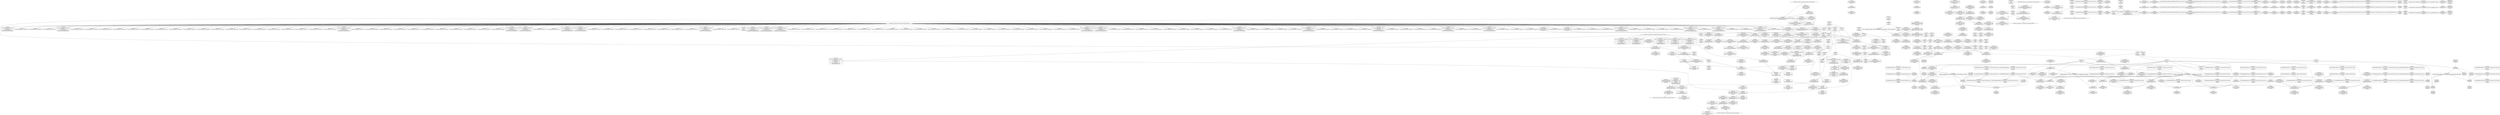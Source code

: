 digraph {
	CE0x490b270 [shape=record,shape=Mrecord,label="{CE0x490b270|232:_%struct.super_block*,_:_CRE_190,191_}"]
	CE0x48d2400 [shape=record,shape=Mrecord,label="{CE0x48d2400|selinux_sb_statfs:if.then}"]
	CE0x4916c70 [shape=record,shape=Mrecord,label="{CE0x4916c70|selinux_sb_statfs:s_root|security/selinux/hooks.c,2629}"]
	CE0x48e8b60 [shape=record,shape=Mrecord,label="{CE0x48e8b60|selinux_sb_statfs:tmp20|security/selinux/hooks.c,2625}"]
	CE0x48ce9f0 [shape=record,shape=Mrecord,label="{CE0x48ce9f0|i64*_getelementptr_inbounds_(_2_x_i64_,_2_x_i64_*___llvm_gcov_ctr131,_i64_0,_i64_1)|*Constant*|*SummSource*}"]
	CE0x48d2170 [shape=record,shape=Mrecord,label="{CE0x48d2170|selinux_sb_statfs:tmp|*SummSource*}"]
	CE0x48b9c80 [shape=record,shape=Mrecord,label="{CE0x48b9c80|232:_%struct.super_block*,_:_CRE_160,161_}"]
	CE0x490a5f0 [shape=record,shape=Mrecord,label="{CE0x490a5f0|232:_%struct.super_block*,_:_CRE_180,181_}"]
	CE0x48ceee0 [shape=record,shape=Mrecord,label="{CE0x48ceee0|cred_sid:tmp2}"]
	CE0x490b9f0 [shape=record,shape=Mrecord,label="{CE0x490b9f0|232:_%struct.super_block*,_:_CRE_196,197_}"]
	CE0x48e0b30 [shape=record,shape=Mrecord,label="{CE0x48e0b30|i64*_getelementptr_inbounds_(_2_x_i64_,_2_x_i64_*___llvm_gcov_ctr131,_i64_0,_i64_0)|*Constant*|*SummSource*}"]
	CE0x4944b00 [shape=record,shape=Mrecord,label="{CE0x4944b00|i32_0|*Constant*}"]
	CE0x48ff0b0 [shape=record,shape=Mrecord,label="{CE0x48ff0b0|_ret_%struct.task_struct*_%tmp4,_!dbg_!27714|./arch/x86/include/asm/current.h,14|*SummSource*}"]
	CE0x490ca30 [shape=record,shape=Mrecord,label="{CE0x490ca30|232:_%struct.super_block*,_:_CRE_209,210_}"]
	CE0x494e620 [shape=record,shape=Mrecord,label="{CE0x494e620|_call_void_mcount()_#3}"]
	CE0x49445b0 [shape=record,shape=Mrecord,label="{CE0x49445b0|_ret_i32_%call8,_!dbg_!27749|security/selinux/hooks.c,2630|*SummSink*}"]
	CE0x48c07a0 [shape=record,shape=Mrecord,label="{CE0x48c07a0|_call_void_mcount()_#3|*SummSink*}"]
	CE0x490f390 [shape=record,shape=Mrecord,label="{CE0x490f390|232:_%struct.super_block*,_:_CRE_308,309_}"]
	CE0x48e9040 [shape=record,shape=Mrecord,label="{CE0x48e9040|selinux_sb_statfs:tmp20|security/selinux/hooks.c,2625|*SummSink*}"]
	CE0x49449e0 [shape=record,shape=Mrecord,label="{CE0x49449e0|get_current:bb|*SummSink*}"]
	CE0x491f500 [shape=record,shape=Mrecord,label="{CE0x491f500|avc_has_perm:requested|Function::avc_has_perm&Arg::requested::|*SummSink*}"]
	CE0x491fc40 [shape=record,shape=Mrecord,label="{CE0x491fc40|_ret_i32_%retval.0,_!dbg_!27728|security/selinux/avc.c,775|*SummSink*}"]
	CE0x48c2fa0 [shape=record,shape=Mrecord,label="{CE0x48c2fa0|selinux_sb_statfs:entry|*SummSource*}"]
	"CONST[source:0(mediator),value:2(dynamic)][purpose:{object}][SnkIdx:2]"
	CE0x494f770 [shape=record,shape=Mrecord,label="{CE0x494f770|i32_1|*Constant*}"]
	CE0x48de100 [shape=record,shape=Mrecord,label="{CE0x48de100|selinux_sb_statfs:tmp1|*SummSink*}"]
	CE0x48b5da0 [shape=record,shape=Mrecord,label="{CE0x48b5da0|i32_0|*Constant*}"]
	CE0x48cf230 [shape=record,shape=Mrecord,label="{CE0x48cf230|i8*_getelementptr_inbounds_(_25_x_i8_,_25_x_i8_*_.str3,_i32_0,_i32_0)|*Constant*}"]
	CE0x491f740 [shape=record,shape=Mrecord,label="{CE0x491f740|avc_has_perm:auditdata|Function::avc_has_perm&Arg::auditdata::}"]
	CE0x48ea9a0 [shape=record,shape=Mrecord,label="{CE0x48ea9a0|GLOBAL:get_current|*Constant*}"]
	CE0x49168f0 [shape=record,shape=Mrecord,label="{CE0x49168f0|i32_12|*Constant*|*SummSink*}"]
	CE0x48cc680 [shape=record,shape=Mrecord,label="{CE0x48cc680|superblock_has_perm:tmp4|*LoadInst*|security/selinux/hooks.c,1865|*SummSink*}"]
	CE0x4906360 [shape=record,shape=Mrecord,label="{CE0x4906360|232:_%struct.super_block*,_:_CRE_64,72_|*MultipleSource*|security/selinux/hooks.c,2629|Function::selinux_sb_statfs&Arg::dentry::}"]
	CE0x490e480 [shape=record,shape=Mrecord,label="{CE0x490e480|232:_%struct.super_block*,_:_CRE_256,264_|*MultipleSource*|security/selinux/hooks.c,2629|Function::selinux_sb_statfs&Arg::dentry::}"]
	CE0x48c02e0 [shape=record,shape=Mrecord,label="{CE0x48c02e0|selinux_sb_statfs:tmp2|*SummSource*}"]
	CE0x48e8850 [shape=record,shape=Mrecord,label="{CE0x48e8850|i64*_getelementptr_inbounds_(_11_x_i64_,_11_x_i64_*___llvm_gcov_ctr202,_i64_0,_i64_10)|*Constant*|*SummSource*}"]
	CE0x48ffa00 [shape=record,shape=Mrecord,label="{CE0x48ffa00|selinux_sb_statfs:cred4|security/selinux/hooks.c,2625|*SummSink*}"]
	CE0x48fe6d0 [shape=record,shape=Mrecord,label="{CE0x48fe6d0|GLOBAL:get_current|*Constant*|*SummSource*}"]
	CE0x48bc1f0 [shape=record,shape=Mrecord,label="{CE0x48bc1f0|i32_1|*Constant*|*SummSource*}"]
	CE0x48defa0 [shape=record,shape=Mrecord,label="{CE0x48defa0|cred_sid:tmp6|security/selinux/hooks.c,197|*SummSource*}"]
	CE0x494f240 [shape=record,shape=Mrecord,label="{CE0x494f240|cred_sid:tmp5|security/selinux/hooks.c,196|*SummSource*}"]
	CE0x48ff710 [shape=record,shape=Mrecord,label="{CE0x48ff710|i32_78|*Constant*}"]
	CE0x48bf3d0 [shape=record,shape=Mrecord,label="{CE0x48bf3d0|selinux_sb_statfs:tmp3|*SummSink*}"]
	CE0x4900170 [shape=record,shape=Mrecord,label="{CE0x4900170|selinux_sb_statfs:tmp21|security/selinux/hooks.c,2625|*SummSink*}"]
	CE0x4920110 [shape=record,shape=Mrecord,label="{CE0x4920110|superblock_has_perm:call2|security/selinux/hooks.c,1866}"]
	CE0x494e4f0 [shape=record,shape=Mrecord,label="{CE0x494e4f0|cred_sid:tmp3|*SummSource*}"]
	CE0x48c46a0 [shape=record,shape=Mrecord,label="{CE0x48c46a0|selinux_sb_statfs:tmp13|security/selinux/hooks.c,2625|*SummSource*}"]
	CE0x490d430 [shape=record,shape=Mrecord,label="{CE0x490d430|232:_%struct.super_block*,_:_CRE_217,218_}"]
	CE0x4953cc0 [shape=record,shape=Mrecord,label="{CE0x4953cc0|superblock_has_perm:tmp2|*SummSource*}"]
	CE0x48c1cd0 [shape=record,shape=Mrecord,label="{CE0x48c1cd0|selinux_sb_statfs:bb}"]
	CE0x49038d0 [shape=record,shape=Mrecord,label="{CE0x49038d0|i8_10|*Constant*}"]
	CE0x48c3d60 [shape=record,shape=Mrecord,label="{CE0x48c3d60|get_current:tmp1|*SummSource*}"]
	CE0x48d2360 [shape=record,shape=Mrecord,label="{CE0x48d2360|selinux_sb_statfs:bb|*SummSource*}"]
	CE0x4909ab0 [shape=record,shape=Mrecord,label="{CE0x4909ab0|232:_%struct.super_block*,_:_CRE_171,172_}"]
	CE0x48cd050 [shape=record,shape=Mrecord,label="{CE0x48cd050|avc_has_perm:ssid|Function::avc_has_perm&Arg::ssid::}"]
	CE0x48decd0 [shape=record,shape=Mrecord,label="{CE0x48decd0|0:_i32,_4:_i32,_8:_i32,_12:_i32,_:_CMRE_16,20_|*MultipleSource*|security/selinux/hooks.c,196|*LoadInst*|security/selinux/hooks.c,196|security/selinux/hooks.c,197}"]
	CE0x49057f0 [shape=record,shape=Mrecord,label="{CE0x49057f0|232:_%struct.super_block*,_:_CRE_16,24_|*MultipleSource*|security/selinux/hooks.c,2629|Function::selinux_sb_statfs&Arg::dentry::}"]
	CE0x48c7ff0 [shape=record,shape=Mrecord,label="{CE0x48c7ff0|selinux_sb_statfs:tmp10|security/selinux/hooks.c,2625|*SummSource*}"]
	CE0x4906550 [shape=record,shape=Mrecord,label="{CE0x4906550|232:_%struct.super_block*,_:_CRE_72,80_|*MultipleSource*|security/selinux/hooks.c,2629|Function::selinux_sb_statfs&Arg::dentry::}"]
	CE0x490bb30 [shape=record,shape=Mrecord,label="{CE0x490bb30|232:_%struct.super_block*,_:_CRE_197,198_}"]
	CE0x5f228d0 [shape=record,shape=Mrecord,label="{CE0x5f228d0|selinux_sb_statfs:land.lhs.true2|*SummSource*}"]
	CE0x48c3eb0 [shape=record,shape=Mrecord,label="{CE0x48c3eb0|selinux_sb_statfs:land.lhs.true}"]
	CE0x48dedc0 [shape=record,shape=Mrecord,label="{CE0x48dedc0|0:_i32,_4:_i32,_8:_i32,_12:_i32,_:_CMRE_20,24_|*MultipleSource*|security/selinux/hooks.c,196|*LoadInst*|security/selinux/hooks.c,196|security/selinux/hooks.c,197}"]
	CE0x494f090 [shape=record,shape=Mrecord,label="{CE0x494f090|cred_sid:tmp4|*LoadInst*|security/selinux/hooks.c,196|*SummSink*}"]
	CE0x4906fa0 [shape=record,shape=Mrecord,label="{CE0x4906fa0|232:_%struct.super_block*,_:_CRE_93,94_}"]
	CE0x48c1890 [shape=record,shape=Mrecord,label="{CE0x48c1890|i64_1|*Constant*|*SummSource*}"]
	CE0x48eb2f0 [shape=record,shape=Mrecord,label="{CE0x48eb2f0|selinux_sb_statfs:tmp18|security/selinux/hooks.c,2625|*SummSource*}"]
	CE0x48e6a40 [shape=record,shape=Mrecord,label="{CE0x48e6a40|get_current:tmp3}"]
	CE0x48c9a90 [shape=record,shape=Mrecord,label="{CE0x48c9a90|_call_void_lockdep_rcu_suspicious(i8*_getelementptr_inbounds_(_25_x_i8_,_25_x_i8_*_.str3,_i32_0,_i32_0),_i32_2625,_i8*_getelementptr_inbounds_(_45_x_i8_,_45_x_i8_*_.str12,_i32_0,_i32_0))_#10,_!dbg_!27728|security/selinux/hooks.c,2625|*SummSource*}"]
	CE0x4909830 [shape=record,shape=Mrecord,label="{CE0x4909830|232:_%struct.super_block*,_:_CRE_169,170_}"]
	CE0x490d570 [shape=record,shape=Mrecord,label="{CE0x490d570|232:_%struct.super_block*,_:_CRE_218,219_}"]
	CE0x4955f70 [shape=record,shape=Mrecord,label="{CE0x4955f70|selinux_sb_statfs:d_sb7|security/selinux/hooks.c,2630|*SummSink*}"]
	CE0x4955ab0 [shape=record,shape=Mrecord,label="{CE0x4955ab0|selinux_sb_statfs:dentry6|security/selinux/hooks.c,2629|*SummSink*}"]
	CE0x48b7320 [shape=record,shape=Mrecord,label="{CE0x48b7320|selinux_sb_statfs:tmp12|security/selinux/hooks.c,2625}"]
	CE0x490f400 [shape=record,shape=Mrecord,label="{CE0x490f400|232:_%struct.super_block*,_:_CRE_307,308_}"]
	CE0x48c0270 [shape=record,shape=Mrecord,label="{CE0x48c0270|selinux_sb_statfs:tmp2}"]
	CE0x4909330 [shape=record,shape=Mrecord,label="{CE0x4909330|232:_%struct.super_block*,_:_CRE_165,166_}"]
	CE0x48cc520 [shape=record,shape=Mrecord,label="{CE0x48cc520|superblock_has_perm:tmp4|*LoadInst*|security/selinux/hooks.c,1865|*SummSource*}"]
	CE0x48b9640 [shape=record,shape=Mrecord,label="{CE0x48b9640|232:_%struct.super_block*,_:_CRE_155,156_}"]
	CE0x4907ce0 [shape=record,shape=Mrecord,label="{CE0x4907ce0|232:_%struct.super_block*,_:_CRE_147,148_}"]
	CE0x4921030 [shape=record,shape=Mrecord,label="{CE0x4921030|avc_has_perm:tclass|Function::avc_has_perm&Arg::tclass::|*SummSink*}"]
	CE0x48b2350 [shape=record,shape=Mrecord,label="{CE0x48b2350|i64_4|*Constant*|*SummSink*}"]
	CE0x494f970 [shape=record,shape=Mrecord,label="{CE0x494f970|cred_sid:sid|security/selinux/hooks.c,197|*SummSource*}"]
	CE0x49074a0 [shape=record,shape=Mrecord,label="{CE0x49074a0|232:_%struct.super_block*,_:_CRE_96,104_|*MultipleSource*|security/selinux/hooks.c,2629|Function::selinux_sb_statfs&Arg::dentry::}"]
	CE0x4941a90 [shape=record,shape=Mrecord,label="{CE0x4941a90|superblock_has_perm:ad|Function::superblock_has_perm&Arg::ad::|*SummSource*}"]
	CE0x48cdb70 [shape=record,shape=Mrecord,label="{CE0x48cdb70|cred_sid:tmp|*SummSink*}"]
	CE0x4948090 [shape=record,shape=Mrecord,label="{CE0x4948090|i64*_getelementptr_inbounds_(_2_x_i64_,_2_x_i64_*___llvm_gcov_ctr98,_i64_0,_i64_0)|*Constant*|*SummSink*}"]
	CE0x48e2d00 [shape=record,shape=Mrecord,label="{CE0x48e2d00|i64*_getelementptr_inbounds_(_2_x_i64_,_2_x_i64_*___llvm_gcov_ctr151,_i64_0,_i64_1)|*Constant*|*SummSink*}"]
	CE0x49437b0 [shape=record,shape=Mrecord,label="{CE0x49437b0|_call_void_mcount()_#3|*SummSink*}"]
	CE0x48eb470 [shape=record,shape=Mrecord,label="{CE0x48eb470|selinux_sb_statfs:tmp18|security/selinux/hooks.c,2625|*SummSink*}"]
	CE0x4912d80 [shape=record,shape=Mrecord,label="{CE0x4912d80|96:_%struct.dentry*,_272:_i8*,_:_CRE_272,280_|*MultipleSource*|*LoadInst*|security/selinux/hooks.c,2629|security/selinux/hooks.c,2629}"]
	CE0x4953d90 [shape=record,shape=Mrecord,label="{CE0x4953d90|superblock_has_perm:tmp}"]
	CE0x490b770 [shape=record,shape=Mrecord,label="{CE0x490b770|232:_%struct.super_block*,_:_CRE_194,195_}"]
	CE0x48c30e0 [shape=record,shape=Mrecord,label="{CE0x48c30e0|get_current:tmp|*SummSink*}"]
	CE0x48c2900 [shape=record,shape=Mrecord,label="{CE0x48c2900|i64_5|*Constant*|*SummSink*}"]
	CE0x48ea7a0 [shape=record,shape=Mrecord,label="{CE0x48ea7a0|i64*_getelementptr_inbounds_(_11_x_i64_,_11_x_i64_*___llvm_gcov_ctr202,_i64_0,_i64_9)|*Constant*|*SummSource*}"]
	CE0x48c8290 [shape=record,shape=Mrecord,label="{CE0x48c8290|selinux_sb_statfs:tmp11|security/selinux/hooks.c,2625}"]
	CE0x48ea330 [shape=record,shape=Mrecord,label="{CE0x48ea330|i8*_getelementptr_inbounds_(_45_x_i8_,_45_x_i8_*_.str12,_i32_0,_i32_0)|*Constant*|*SummSink*}"]
	CE0x490a0f0 [shape=record,shape=Mrecord,label="{CE0x490a0f0|232:_%struct.super_block*,_:_CRE_176,177_}"]
	CE0x48c9480 [shape=record,shape=Mrecord,label="{CE0x48c9480|GLOBAL:lockdep_rcu_suspicious|*Constant*|*SummSink*}"]
	CE0x4905b70 [shape=record,shape=Mrecord,label="{CE0x4905b70|232:_%struct.super_block*,_:_CRE_24,40_|*MultipleSource*|security/selinux/hooks.c,2629|Function::selinux_sb_statfs&Arg::dentry::}"]
	CE0x49160c0 [shape=record,shape=Mrecord,label="{CE0x49160c0|96:_%struct.dentry*,_272:_i8*,_:_CRE_96,104_|*MultipleSource*|*LoadInst*|security/selinux/hooks.c,2629|security/selinux/hooks.c,2629}"]
	CE0x49044a0 [shape=record,shape=Mrecord,label="{CE0x49044a0|i32_9|*Constant*}"]
	CE0x490e290 [shape=record,shape=Mrecord,label="{CE0x490e290|232:_%struct.super_block*,_:_CRE_248,256_|*MultipleSource*|security/selinux/hooks.c,2629|Function::selinux_sb_statfs&Arg::dentry::}"]
	CE0x48c3520 [shape=record,shape=Mrecord,label="{CE0x48c3520|selinux_sb_statfs:tmp5|security/selinux/hooks.c,2625|*SummSource*}"]
	CE0x49501a0 [shape=record,shape=Mrecord,label="{CE0x49501a0|superblock_has_perm:sid1|security/selinux/hooks.c,1866}"]
	CE0x48b62b0 [shape=record,shape=Mrecord,label="{CE0x48b62b0|selinux_sb_statfs:call|security/selinux/hooks.c,2625|*SummSink*}"]
	CE0x4954ca0 [shape=record,shape=Mrecord,label="{CE0x4954ca0|superblock_has_perm:tmp2|*SummSink*}"]
	"CONST[source:1(input),value:2(dynamic)][purpose:{object}][SrcIdx:2]"
	"CONST[source:0(mediator),value:2(dynamic)][purpose:{subject}][SnkIdx:0]"
	CE0x4905da0 [shape=record,shape=Mrecord,label="{CE0x4905da0|232:_%struct.super_block*,_:_CRE_40,48_|*MultipleSource*|security/selinux/hooks.c,2629|Function::selinux_sb_statfs&Arg::dentry::}"]
	CE0x490f210 [shape=record,shape=Mrecord,label="{CE0x490f210|232:_%struct.super_block*,_:_CRE_306,307_}"]
	CE0x49579e0 [shape=record,shape=Mrecord,label="{CE0x49579e0|superblock_has_perm:sb|Function::superblock_has_perm&Arg::sb::|*SummSource*}"]
	CE0x4962de0 [shape=record,shape=Mrecord,label="{CE0x4962de0|get_current:tmp4|./arch/x86/include/asm/current.h,14|*SummSource*}"]
	CE0x490a4b0 [shape=record,shape=Mrecord,label="{CE0x490a4b0|232:_%struct.super_block*,_:_CRE_179,180_}"]
	CE0x48eb060 [shape=record,shape=Mrecord,label="{CE0x48eb060|selinux_sb_statfs:tmp17|security/selinux/hooks.c,2625|*SummSink*}"]
	CE0x48e8970 [shape=record,shape=Mrecord,label="{CE0x48e8970|selinux_sb_statfs:tmp19|security/selinux/hooks.c,2625|*SummSource*}"]
	CE0x4941530 [shape=record,shape=Mrecord,label="{CE0x4941530|superblock_has_perm:bb}"]
	CE0x48c6b60 [shape=record,shape=Mrecord,label="{CE0x48c6b60|i64*_getelementptr_inbounds_(_11_x_i64_,_11_x_i64_*___llvm_gcov_ctr202,_i64_0,_i64_8)|*Constant*}"]
	CE0x490aeb0 [shape=record,shape=Mrecord,label="{CE0x490aeb0|232:_%struct.super_block*,_:_CRE_187,188_}"]
	CE0x48e4ef0 [shape=record,shape=Mrecord,label="{CE0x48e4ef0|i64_0|*Constant*|*SummSource*}"]
	CE0x48e0ca0 [shape=record,shape=Mrecord,label="{CE0x48e0ca0|cred_sid:tmp}"]
	CE0x4908f70 [shape=record,shape=Mrecord,label="{CE0x4908f70|232:_%struct.super_block*,_:_CRE_162,163_}"]
	CE0x494d120 [shape=record,shape=Mrecord,label="{CE0x494d120|superblock_has_perm:call|security/selinux/hooks.c,1863|*SummSource*}"]
	CE0x490a870 [shape=record,shape=Mrecord,label="{CE0x490a870|232:_%struct.super_block*,_:_CRE_182,183_}"]
	CE0x48c3ac0 [shape=record,shape=Mrecord,label="{CE0x48c3ac0|selinux_sb_statfs:ad|security/selinux/hooks.c, 2626|*SummSource*}"]
	CE0x48bb7a0 [shape=record,shape=Mrecord,label="{CE0x48bb7a0|selinux_sb_statfs:ad|security/selinux/hooks.c, 2626}"]
	CE0x49570c0 [shape=record,shape=Mrecord,label="{CE0x49570c0|superblock_has_perm:entry|*SummSource*}"]
	CE0x4920630 [shape=record,shape=Mrecord,label="{CE0x4920630|avc_has_perm:entry}"]
	CE0x48c6e90 [shape=record,shape=Mrecord,label="{CE0x48c6e90|i64*_getelementptr_inbounds_(_11_x_i64_,_11_x_i64_*___llvm_gcov_ctr202,_i64_0,_i64_8)|*Constant*|*SummSource*}"]
	CE0x48d26b0 [shape=record,shape=Mrecord,label="{CE0x48d26b0|GLOBAL:selinux_sb_statfs.__warned|Global_var:selinux_sb_statfs.__warned|*SummSource*}"]
	CE0x49433f0 [shape=record,shape=Mrecord,label="{CE0x49433f0|superblock_has_perm:tmp3|*SummSink*}"]
	CE0x48fed70 [shape=record,shape=Mrecord,label="{CE0x48fed70|get_current:entry|*SummSource*}"]
	CE0x48c8560 [shape=record,shape=Mrecord,label="{CE0x48c8560|selinux_sb_statfs:tmp11|security/selinux/hooks.c,2625|*SummSource*}"]
	CE0x49571e0 [shape=record,shape=Mrecord,label="{CE0x49571e0|superblock_has_perm:entry|*SummSink*}"]
	CE0x48b4520 [shape=record,shape=Mrecord,label="{CE0x48b4520|selinux_sb_statfs:entry|*SummSink*}"]
	CE0x48bebe0 [shape=record,shape=Mrecord,label="{CE0x48bebe0|selinux_sb_statfs:call|security/selinux/hooks.c,2625|*SummSource*}"]
	CE0x48c9700 [shape=record,shape=Mrecord,label="{CE0x48c9700|GLOBAL:lockdep_rcu_suspicious|*Constant*}"]
	CE0x4965780 [shape=record,shape=Mrecord,label="{CE0x4965780|i32_22|*Constant*}"]
	CE0x490cf30 [shape=record,shape=Mrecord,label="{CE0x490cf30|232:_%struct.super_block*,_:_CRE_213,214_}"]
	"CONST[source:0(mediator),value:0(static)][purpose:{operation}][SrcIdx:3]"
	CE0x48eb9f0 [shape=record,shape=Mrecord,label="{CE0x48eb9f0|selinux_sb_statfs:tmp19|security/selinux/hooks.c,2625}"]
	CE0x4965840 [shape=record,shape=Mrecord,label="{CE0x4965840|i32_22|*Constant*|*SummSink*}"]
	CE0x4909d30 [shape=record,shape=Mrecord,label="{CE0x4909d30|232:_%struct.super_block*,_:_CRE_173,174_}"]
	CE0x5c48230 [shape=record,shape=Mrecord,label="{CE0x5c48230|selinux_sb_statfs:land.lhs.true2|*SummSink*}"]
	CE0x4904b30 [shape=record,shape=Mrecord,label="{CE0x4904b30|selinux_sb_statfs:dentry|Function::selinux_sb_statfs&Arg::dentry::|*SummSink*}"]
	CE0x491f7b0 [shape=record,shape=Mrecord,label="{CE0x491f7b0|avc_has_perm:auditdata|Function::avc_has_perm&Arg::auditdata::|*SummSource*}"]
	CE0x48bb230 [shape=record,shape=Mrecord,label="{CE0x48bb230|selinux_sb_statfs:if.end|*SummSource*}"]
	CE0x48b9780 [shape=record,shape=Mrecord,label="{CE0x48b9780|232:_%struct.super_block*,_:_CRE_156,157_}"]
	CE0x48e97e0 [shape=record,shape=Mrecord,label="{CE0x48e97e0|selinux_sb_statfs:tmp8|security/selinux/hooks.c,2625}"]
	CE0x48c7500 [shape=record,shape=Mrecord,label="{CE0x48c7500|i64*_getelementptr_inbounds_(_11_x_i64_,_11_x_i64_*___llvm_gcov_ctr202,_i64_0,_i64_0)|*Constant*|*SummSource*}"]
	CE0x48c0a10 [shape=record,shape=Mrecord,label="{CE0x48c0a10|0:_i8,_:_GCMR_selinux_sb_statfs.__warned_internal_global_i8_0,_section_.data.unlikely_,_align_1:_elem_0:default:}"]
	CE0x48beb10 [shape=record,shape=Mrecord,label="{CE0x48beb10|selinux_sb_statfs:call|security/selinux/hooks.c,2625}"]
	CE0x49434b0 [shape=record,shape=Mrecord,label="{CE0x49434b0|_call_void_mcount()_#3}"]
	CE0x490d6b0 [shape=record,shape=Mrecord,label="{CE0x490d6b0|232:_%struct.super_block*,_:_CRE_219,220_}"]
	CE0x48c3940 [shape=record,shape=Mrecord,label="{CE0x48c3940|i64*_getelementptr_inbounds_(_2_x_i64_,_2_x_i64_*___llvm_gcov_ctr98,_i64_0,_i64_1)|*Constant*}"]
	CE0x4944750 [shape=record,shape=Mrecord,label="{CE0x4944750|get_current:bb}"]
	CE0x48e5e50 [shape=record,shape=Mrecord,label="{CE0x48e5e50|selinux_sb_statfs:tobool1|security/selinux/hooks.c,2625}"]
	CE0x4944f40 [shape=record,shape=Mrecord,label="{CE0x4944f40|i32_16|*Constant*|*SummSource*}"]
	CE0x48c34b0 [shape=record,shape=Mrecord,label="{CE0x48c34b0|selinux_sb_statfs:tmp5|security/selinux/hooks.c,2625}"]
	CE0x48c69f0 [shape=record,shape=Mrecord,label="{CE0x48c69f0|i64*_getelementptr_inbounds_(_11_x_i64_,_11_x_i64_*___llvm_gcov_ctr202,_i64_0,_i64_8)|*Constant*|*SummSink*}"]
	CE0x494e8f0 [shape=record,shape=Mrecord,label="{CE0x494e8f0|_call_void_mcount()_#3|*SummSink*}"]
	CE0x491f900 [shape=record,shape=Mrecord,label="{CE0x491f900|avc_has_perm:auditdata|Function::avc_has_perm&Arg::auditdata::|*SummSink*}"]
	CE0x494fe90 [shape=record,shape=Mrecord,label="{CE0x494fe90|superblock_has_perm:tmp5|security/selinux/hooks.c,1865|*SummSink*}"]
	CE0x48c4e50 [shape=record,shape=Mrecord,label="{CE0x48c4e50|i1_true|*Constant*|*SummSink*}"]
	CE0x48b9470 [shape=record,shape=Mrecord,label="{CE0x48b9470|selinux_sb_statfs:tmp15|security/selinux/hooks.c,2625|*SummSource*}"]
	CE0x490d2f0 [shape=record,shape=Mrecord,label="{CE0x490d2f0|232:_%struct.super_block*,_:_CRE_216,217_}"]
	CE0x4907900 [shape=record,shape=Mrecord,label="{CE0x4907900|232:_%struct.super_block*,_:_CRE_145,146_}"]
	CE0x48d2100 [shape=record,shape=Mrecord,label="{CE0x48d2100|COLLAPSED:_GCMRE___llvm_gcov_ctr202_internal_global_11_x_i64_zeroinitializer:_elem_0:default:}"]
	CE0x49091f0 [shape=record,shape=Mrecord,label="{CE0x49091f0|232:_%struct.super_block*,_:_CRE_164,165_}"]
	CE0x493e320 [shape=record,shape=Mrecord,label="{CE0x493e320|selinux_sb_statfs:u|security/selinux/hooks.c,2629|*SummSource*}"]
	CE0x4947430 [shape=record,shape=Mrecord,label="{CE0x4947430|superblock_has_perm:tmp6|security/selinux/hooks.c,1866}"]
	CE0x4956560 [shape=record,shape=Mrecord,label="{CE0x4956560|GLOBAL:superblock_has_perm|*Constant*}"]
	CE0x490f1a0 [shape=record,shape=Mrecord,label="{CE0x490f1a0|i32_12|*Constant*}"]
	CE0x494d670 [shape=record,shape=Mrecord,label="{CE0x494d670|cred_sid:entry|*SummSource*}"]
	CE0x494fbe0 [shape=record,shape=Mrecord,label="{CE0x494fbe0|superblock_has_perm:tmp5|security/selinux/hooks.c,1865}"]
	CE0x48c06a0 [shape=record,shape=Mrecord,label="{CE0x48c06a0|_call_void_mcount()_#3|*SummSource*}"]
	CE0x48b64a0 [shape=record,shape=Mrecord,label="{CE0x48b64a0|selinux_sb_statfs:tobool|security/selinux/hooks.c,2625|*SummSource*}"]
	CE0x49575c0 [shape=record,shape=Mrecord,label="{CE0x49575c0|superblock_has_perm:cred|Function::superblock_has_perm&Arg::cred::|*SummSource*}"]
	CE0x493e510 [shape=record,shape=Mrecord,label="{CE0x493e510|_ret_i32_%call2,_!dbg_!27722|security/selinux/hooks.c,1866|*SummSource*}"]
	CE0x48cb6b0 [shape=record,shape=Mrecord,label="{CE0x48cb6b0|superblock_has_perm:bb|*SummSource*}"]
	CE0x48d2a20 [shape=record,shape=Mrecord,label="{CE0x48d2a20|GLOBAL:selinux_sb_statfs.__warned|Global_var:selinux_sb_statfs.__warned|*SummSink*}"]
	CE0x490a370 [shape=record,shape=Mrecord,label="{CE0x490a370|232:_%struct.super_block*,_:_CRE_178,179_}"]
	CE0x493e2b0 [shape=record,shape=Mrecord,label="{CE0x493e2b0|selinux_sb_statfs:u|security/selinux/hooks.c,2629|*SummSink*}"]
	CE0x48e89e0 [shape=record,shape=Mrecord,label="{CE0x48e89e0|selinux_sb_statfs:tmp19|security/selinux/hooks.c,2625|*SummSink*}"]
	CE0x4904c10 [shape=record,shape=Mrecord,label="{CE0x4904c10|i32_9|*Constant*|*SummSink*}"]
	CE0x48e4710 [shape=record,shape=Mrecord,label="{CE0x48e4710|i64*_getelementptr_inbounds_(_11_x_i64_,_11_x_i64_*___llvm_gcov_ctr202,_i64_0,_i64_1)|*Constant*}"]
	CE0x4906930 [shape=record,shape=Mrecord,label="{CE0x4906930|232:_%struct.super_block*,_:_CRE_89,90_}"]
	CE0x48bbd30 [shape=record,shape=Mrecord,label="{CE0x48bbd30|i1_true|*Constant*}"]
	CE0x48d2040 [shape=record,shape=Mrecord,label="{CE0x48d2040|i64*_getelementptr_inbounds_(_2_x_i64_,_2_x_i64_*___llvm_gcov_ctr98,_i64_0,_i64_0)|*Constant*|*SummSource*}"]
	CE0x48c3730 [shape=record,shape=Mrecord,label="{CE0x48c3730|selinux_sb_statfs:do.body|*SummSink*}"]
	CE0x5c48320 [shape=record,shape=Mrecord,label="{CE0x5c48320|i64*_getelementptr_inbounds_(_11_x_i64_,_11_x_i64_*___llvm_gcov_ctr202,_i64_0,_i64_0)|*Constant*}"]
	CE0x48b2490 [shape=record,shape=Mrecord,label="{CE0x48b2490|selinux_sb_statfs:tmp9|security/selinux/hooks.c,2625|*SummSink*}"]
	CE0x490c670 [shape=record,shape=Mrecord,label="{CE0x490c670|232:_%struct.super_block*,_:_CRE_206,207_}"]
	CE0x4920a10 [shape=record,shape=Mrecord,label="{CE0x4920a10|i16_5|*Constant*}"]
	CE0x48b30d0 [shape=record,shape=Mrecord,label="{CE0x48b30d0|selinux_sb_statfs:if.then|*SummSource*}"]
	CE0x48b28f0 [shape=record,shape=Mrecord,label="{CE0x48b28f0|selinux_sb_statfs:do.end}"]
	CE0x4954210 [shape=record,shape=Mrecord,label="{CE0x4954210|i64*_getelementptr_inbounds_(_2_x_i64_,_2_x_i64_*___llvm_gcov_ctr151,_i64_0,_i64_0)|*Constant*|*SummSink*}"]
	CE0x490da70 [shape=record,shape=Mrecord,label="{CE0x490da70|232:_%struct.super_block*,_:_CRE_222,223_}"]
	CE0x4916a40 [shape=record,shape=Mrecord,label="{CE0x4916a40|selinux_sb_statfs:s_root|security/selinux/hooks.c,2629|*SummSink*}"]
	CE0x48fefa0 [shape=record,shape=Mrecord,label="{CE0x48fefa0|get_current:entry|*SummSink*}"]
	CE0x48c3a50 [shape=record,shape=Mrecord,label="{CE0x48c3a50|i64*_getelementptr_inbounds_(_11_x_i64_,_11_x_i64_*___llvm_gcov_ctr202,_i64_0,_i64_1)|*Constant*|*SummSource*}"]
	CE0x48e5ec0 [shape=record,shape=Mrecord,label="{CE0x48e5ec0|selinux_sb_statfs:tobool1|security/selinux/hooks.c,2625|*SummSource*}"]
	CE0x4900ff0 [shape=record,shape=Mrecord,label="{CE0x4900ff0|selinux_sb_statfs:dentry|Function::selinux_sb_statfs&Arg::dentry::|*SummSource*}"]
	CE0x4958290 [shape=record,shape=Mrecord,label="{CE0x4958290|_ret_i32_%call2,_!dbg_!27722|security/selinux/hooks.c,1866}"]
	CE0x4920520 [shape=record,shape=Mrecord,label="{CE0x4920520|i32_(i32,_i32,_i16,_i32,_%struct.common_audit_data*)*_bitcast_(i32_(i32,_i32,_i16,_i32,_%struct.common_audit_data.495*)*_avc_has_perm_to_i32_(i32,_i32,_i16,_i32,_%struct.common_audit_data*)*)|*Constant*|*SummSink*}"]
	CE0x490dbb0 [shape=record,shape=Mrecord,label="{CE0x490dbb0|232:_%struct.super_block*,_:_CRE_223,224_}"]
	CE0x490c030 [shape=record,shape=Mrecord,label="{CE0x490c030|232:_%struct.super_block*,_:_CRE_201,202_}"]
	CE0x4965f60 [shape=record,shape=Mrecord,label="{CE0x4965f60|i64*_getelementptr_inbounds_(_2_x_i64_,_2_x_i64_*___llvm_gcov_ctr98,_i64_0,_i64_1)|*Constant*|*SummSink*}"]
	CE0x490b130 [shape=record,shape=Mrecord,label="{CE0x490b130|232:_%struct.super_block*,_:_CRE_189,190_}"]
	CE0x4945020 [shape=record,shape=Mrecord,label="{CE0x4945020|superblock_has_perm:s_security|security/selinux/hooks.c,1865}"]
	CE0x490d1b0 [shape=record,shape=Mrecord,label="{CE0x490d1b0|232:_%struct.super_block*,_:_CRE_215,216_}"]
	CE0x48c0350 [shape=record,shape=Mrecord,label="{CE0x48c0350|selinux_sb_statfs:tmp2|*SummSink*}"]
	CE0x494d890 [shape=record,shape=Mrecord,label="{CE0x494d890|cred_sid:cred|Function::cred_sid&Arg::cred::}"]
	CE0x48ea270 [shape=record,shape=Mrecord,label="{CE0x48ea270|i8*_getelementptr_inbounds_(_45_x_i8_,_45_x_i8_*_.str12,_i32_0,_i32_0)|*Constant*|*SummSource*}"]
	CE0x4906b20 [shape=record,shape=Mrecord,label="{CE0x4906b20|232:_%struct.super_block*,_:_CRE_90,91_}"]
	CE0x49659d0 [shape=record,shape=Mrecord,label="{CE0x49659d0|COLLAPSED:_CMRE:_elem_0::|security/selinux/hooks.c,196}"]
	CE0x48c48b0 [shape=record,shape=Mrecord,label="{CE0x48c48b0|selinux_sb_statfs:tmp13|security/selinux/hooks.c,2625|*SummSink*}"]
	CE0x48fe280 [shape=record,shape=Mrecord,label="{CE0x48fe280|_ret_i32_%tmp6,_!dbg_!27716|security/selinux/hooks.c,197|*SummSink*}"]
	CE0x494dd40 [shape=record,shape=Mrecord,label="{CE0x494dd40|COLLAPSED:_GCMRE___llvm_gcov_ctr98_internal_global_2_x_i64_zeroinitializer:_elem_0:default:}"]
	CE0x48ce870 [shape=record,shape=Mrecord,label="{CE0x48ce870|cred_sid:tmp1|*SummSink*}"]
	CE0x4945760 [shape=record,shape=Mrecord,label="{CE0x4945760|_ret_i32_%call2,_!dbg_!27722|security/selinux/hooks.c,1866|*SummSink*}"]
	CE0x48e91b0 [shape=record,shape=Mrecord,label="{CE0x48e91b0|selinux_sb_statfs:call3|security/selinux/hooks.c,2625}"]
	CE0x4907770 [shape=record,shape=Mrecord,label="{CE0x4907770|232:_%struct.super_block*,_:_CRE_112,144_|*MultipleSource*|security/selinux/hooks.c,2629|Function::selinux_sb_statfs&Arg::dentry::}"]
	CE0x494e560 [shape=record,shape=Mrecord,label="{CE0x494e560|cred_sid:tmp3|*SummSink*}"]
	CE0x4953c50 [shape=record,shape=Mrecord,label="{CE0x4953c50|superblock_has_perm:tmp2}"]
	CE0x4950780 [shape=record,shape=Mrecord,label="{CE0x4950780|8:_i32,_:_CRE_8,12_|*MultipleSource*|security/selinux/hooks.c,1865|*LoadInst*|security/selinux/hooks.c,1865|security/selinux/hooks.c,1866}"]
	CE0x48c7840 [shape=record,shape=Mrecord,label="{CE0x48c7840|cred_sid:tmp1|*SummSource*}"]
	CE0x494fad0 [shape=record,shape=Mrecord,label="{CE0x494fad0|0:_i32,_4:_i32,_8:_i32,_12:_i32,_:_CMRE_0,4_|*MultipleSource*|security/selinux/hooks.c,196|*LoadInst*|security/selinux/hooks.c,196|security/selinux/hooks.c,197}"]
	CE0x4957970 [shape=record,shape=Mrecord,label="{CE0x4957970|superblock_has_perm:sb|Function::superblock_has_perm&Arg::sb::}"]
	CE0x48c3310 [shape=record,shape=Mrecord,label="{CE0x48c3310|GLOBAL:__llvm_gcov_ctr202|Global_var:__llvm_gcov_ctr202}"]
	CE0x48ea1b0 [shape=record,shape=Mrecord,label="{CE0x48ea1b0|i8*_getelementptr_inbounds_(_45_x_i8_,_45_x_i8_*_.str12,_i32_0,_i32_0)|*Constant*}"]
	CE0x48a9430 [shape=record,shape=Mrecord,label="{CE0x48a9430|i8_1|*Constant*|*SummSink*}"]
	CE0x4904e00 [shape=record,shape=Mrecord,label="{CE0x4904e00|selinux_sb_statfs:d_sb|security/selinux/hooks.c,2629|*SummSink*}"]
	CE0x4906740 [shape=record,shape=Mrecord,label="{CE0x4906740|232:_%struct.super_block*,_:_CRE_80,88_|*MultipleSource*|security/selinux/hooks.c,2629|Function::selinux_sb_statfs&Arg::dentry::}"]
	CE0x4942eb0 [shape=record,shape=Mrecord,label="{CE0x4942eb0|get_current:tmp3|*SummSource*}"]
	CE0x48c1dc0 [shape=record,shape=Mrecord,label="{CE0x48c1dc0|selinux_sb_statfs:tmp6|security/selinux/hooks.c,2625|*SummSource*}"]
	CE0x4942620 [shape=record,shape=Mrecord,label="{CE0x4942620|i64*_getelementptr_inbounds_(_2_x_i64_,_2_x_i64_*___llvm_gcov_ctr98,_i64_0,_i64_1)|*Constant*|*SummSource*}"]
	CE0x48fdb70 [shape=record,shape=Mrecord,label="{CE0x48fdb70|get_current:tmp2|*SummSource*}"]
	CE0x4956430 [shape=record,shape=Mrecord,label="{CE0x4956430|selinux_sb_statfs:tmp24|*LoadInst*|security/selinux/hooks.c,2630|*SummSink*}"]
	CE0x4906d10 [shape=record,shape=Mrecord,label="{CE0x4906d10|232:_%struct.super_block*,_:_CRE_91,92_}"]
	CE0x48e8900 [shape=record,shape=Mrecord,label="{CE0x48e8900|i64*_getelementptr_inbounds_(_11_x_i64_,_11_x_i64_*___llvm_gcov_ctr202,_i64_0,_i64_10)|*Constant*|*SummSink*}"]
	CE0x4904510 [shape=record,shape=Mrecord,label="{CE0x4904510|selinux_sb_statfs:dentry|Function::selinux_sb_statfs&Arg::dentry::}"]
	CE0x491ffd0 [shape=record,shape=Mrecord,label="{CE0x491ffd0|cred_sid:bb}"]
	CE0x5d79e50 [shape=record,shape=Mrecord,label="{CE0x5d79e50|selinux_sb_statfs:land.lhs.true|*SummSource*}"]
	CE0x48cef50 [shape=record,shape=Mrecord,label="{CE0x48cef50|cred_sid:tmp2|*SummSource*}"]
	CE0x48e1f20 [shape=record,shape=Mrecord,label="{CE0x48e1f20|get_current:tmp1|*SummSink*}"]
	CE0x48fdf70 [shape=record,shape=Mrecord,label="{CE0x48fdf70|_ret_i32_%tmp6,_!dbg_!27716|security/selinux/hooks.c,197}"]
	CE0x48a8fe0 [shape=record,shape=Mrecord,label="{CE0x48a8fe0|selinux_sb_statfs:tmp16|security/selinux/hooks.c,2625|*SummSink*}"]
	CE0x48c77d0 [shape=record,shape=Mrecord,label="{CE0x48c77d0|cred_sid:tmp1}"]
	CE0x48d2590 [shape=record,shape=Mrecord,label="{CE0x48d2590|selinux_sb_statfs:tmp7|security/selinux/hooks.c,2625|*SummSink*}"]
	CE0x4955940 [shape=record,shape=Mrecord,label="{CE0x4955940|selinux_sb_statfs:dentry6|security/selinux/hooks.c,2629|*SummSource*}"]
	CE0x4957ba0 [shape=record,shape=Mrecord,label="{CE0x4957ba0|superblock_has_perm:sb|Function::superblock_has_perm&Arg::sb::|*SummSink*}"]
	CE0x48d0750 [shape=record,shape=Mrecord,label="{CE0x48d0750|i32_2625|*Constant*|*SummSource*}"]
	CE0x490f7d0 [shape=record,shape=Mrecord,label="{CE0x490f7d0|232:_%struct.super_block*,_:_CRE_310,311_}"]
	CE0x4920f60 [shape=record,shape=Mrecord,label="{CE0x4920f60|avc_has_perm:tclass|Function::avc_has_perm&Arg::tclass::|*SummSource*}"]
	CE0x4956c10 [shape=record,shape=Mrecord,label="{CE0x4956c10|selinux_sb_statfs:call8|security/selinux/hooks.c,2630|*SummSink*}"]
	CE0x4908e30 [shape=record,shape=Mrecord,label="{CE0x4908e30|232:_%struct.super_block*,_:_CRE_161,162_}"]
	CE0x4904160 [shape=record,shape=Mrecord,label="{CE0x4904160|232:_%struct.super_block*,_:_CRE_150,151_}"]
	CE0x490c170 [shape=record,shape=Mrecord,label="{CE0x490c170|232:_%struct.super_block*,_:_CRE_202,203_}"]
	CE0x48bb4b0 [shape=record,shape=Mrecord,label="{CE0x48bb4b0|GLOBAL:current_task|Global_var:current_task|*SummSink*}"]
	CE0x49070e0 [shape=record,shape=Mrecord,label="{CE0x49070e0|232:_%struct.super_block*,_:_CRE_94,95_}"]
	CE0x48c9b40 [shape=record,shape=Mrecord,label="{CE0x48c9b40|_call_void_lockdep_rcu_suspicious(i8*_getelementptr_inbounds_(_25_x_i8_,_25_x_i8_*_.str3,_i32_0,_i32_0),_i32_2625,_i8*_getelementptr_inbounds_(_45_x_i8_,_45_x_i8_*_.str12,_i32_0,_i32_0))_#10,_!dbg_!27728|security/selinux/hooks.c,2625|*SummSink*}"]
	CE0x48e5ff0 [shape=record,shape=Mrecord,label="{CE0x48e5ff0|selinux_sb_statfs:tobool1|security/selinux/hooks.c,2625|*SummSink*}"]
	CE0x48c41d0 [shape=record,shape=Mrecord,label="{CE0x48c41d0|i64_1|*Constant*}"]
	CE0x490c2b0 [shape=record,shape=Mrecord,label="{CE0x490c2b0|232:_%struct.super_block*,_:_CRE_203,204_}"]
	CE0x48e99f0 [shape=record,shape=Mrecord,label="{CE0x48e99f0|selinux_sb_statfs:tmp8|security/selinux/hooks.c,2625|*SummSink*}"]
	CE0x493eab0 [shape=record,shape=Mrecord,label="{CE0x493eab0|superblock_has_perm:tmp6|security/selinux/hooks.c,1866|*SummSink*}"]
	CE0x48a8e60 [shape=record,shape=Mrecord,label="{CE0x48a8e60|selinux_sb_statfs:tmp16|security/selinux/hooks.c,2625|*SummSource*}"]
	CE0x48c1c60 [shape=record,shape=Mrecord,label="{CE0x48c1c60|selinux_sb_statfs:do.body|*SummSource*}"]
	CE0x48e9e10 [shape=record,shape=Mrecord,label="{CE0x48e9e10|selinux_sb_statfs:tmp4|security/selinux/hooks.c,2625}"]
	CE0x4903c10 [shape=record,shape=Mrecord,label="{CE0x4903c10|i8_10|*Constant*|*SummSink*}"]
	CE0x4905200 [shape=record,shape=Mrecord,label="{CE0x4905200|selinux_sb_statfs:d_sb|security/selinux/hooks.c,2629}"]
	CE0x490f690 [shape=record,shape=Mrecord,label="{CE0x490f690|232:_%struct.super_block*,_:_CRE_309,310_}"]
	CE0x48c5a70 [shape=record,shape=Mrecord,label="{CE0x48c5a70|selinux_sb_statfs:tmp5|security/selinux/hooks.c,2625|*SummSink*}"]
	CE0x48c1a00 [shape=record,shape=Mrecord,label="{CE0x48c1a00|i64_1|*Constant*|*SummSink*}"]
	CE0x48bb730 [shape=record,shape=Mrecord,label="{CE0x48bb730|%struct.task_struct*_(%struct.task_struct**)*_asm_movq_%gs:$_1:P_,$0_,_r,im,_dirflag_,_fpsr_,_flags_|*SummSink*}"]
	CE0x4903da0 [shape=record,shape=Mrecord,label="{CE0x4903da0|232:_%struct.super_block*,_:_CRE_149,150_}"]
	CE0x49572f0 [shape=record,shape=Mrecord,label="{CE0x49572f0|i32_8|*Constant*}"]
	CE0x49574f0 [shape=record,shape=Mrecord,label="{CE0x49574f0|superblock_has_perm:cred|Function::superblock_has_perm&Arg::cred::}"]
	CE0x48e6160 [shape=record,shape=Mrecord,label="{CE0x48e6160|i64_4|*Constant*|*SummSource*}"]
	CE0x48fea70 [shape=record,shape=Mrecord,label="{CE0x48fea70|GLOBAL:get_current|*Constant*|*SummSink*}"]
	CE0x48b3190 [shape=record,shape=Mrecord,label="{CE0x48b3190|selinux_sb_statfs:if.then|*SummSink*}"]
	CE0x490de30 [shape=record,shape=Mrecord,label="{CE0x490de30|232:_%struct.super_block*,_:_CRE_224,232_|*MultipleSource*|security/selinux/hooks.c,2629|Function::selinux_sb_statfs&Arg::dentry::}"]
	CE0x493e130 [shape=record,shape=Mrecord,label="{CE0x493e130|selinux_sb_statfs:tmp23|security/selinux/hooks.c,2629|*SummSource*}"]
	CE0x49428c0 [shape=record,shape=Mrecord,label="{CE0x49428c0|superblock_has_perm:tmp1|*SummSink*}"]
	CE0x4944fb0 [shape=record,shape=Mrecord,label="{CE0x4944fb0|superblock_has_perm:tmp4|*LoadInst*|security/selinux/hooks.c,1865}"]
	CE0x4907360 [shape=record,shape=Mrecord,label="{CE0x4907360|232:_%struct.super_block*,_:_CRE_144,145_}"]
	CE0x4955cf0 [shape=record,shape=Mrecord,label="{CE0x4955cf0|selinux_sb_statfs:d_sb7|security/selinux/hooks.c,2630}"]
	CE0x48ea930 [shape=record,shape=Mrecord,label="{CE0x48ea930|i64*_getelementptr_inbounds_(_11_x_i64_,_11_x_i64_*___llvm_gcov_ctr202,_i64_0,_i64_9)|*Constant*|*SummSink*}"]
	CE0x5f227b0 [shape=record,shape=Mrecord,label="{CE0x5f227b0|selinux_sb_statfs:land.lhs.true2}"]
	CE0x48b9a00 [shape=record,shape=Mrecord,label="{CE0x48b9a00|232:_%struct.super_block*,_:_CRE_158,159_}"]
	CE0x4956f50 [shape=record,shape=Mrecord,label="{CE0x4956f50|superblock_has_perm:entry}"]
	CE0x4907220 [shape=record,shape=Mrecord,label="{CE0x4907220|232:_%struct.super_block*,_:_CRE_95,96_}"]
	CE0x4910450 [shape=record,shape=Mrecord,label="{CE0x4910450|selinux_sb_statfs:tmp22|*LoadInst*|security/selinux/hooks.c,2629}"]
	CE0x48b3630 [shape=record,shape=Mrecord,label="{CE0x48b3630|selinux_sb_statfs:land.lhs.true|*SummSink*}"]
	CE0x4965960 [shape=record,shape=Mrecord,label="{CE0x4965960|i32_22|*Constant*|*SummSource*}"]
	CE0x490f020 [shape=record,shape=Mrecord,label="{CE0x490f020|232:_%struct.super_block*,_:_CRE_305,306_}"]
	CE0x48fe120 [shape=record,shape=Mrecord,label="{CE0x48fe120|_ret_i32_%tmp6,_!dbg_!27716|security/selinux/hooks.c,197|*SummSource*}"]
	CE0x4944250 [shape=record,shape=Mrecord,label="{CE0x4944250|superblock_has_perm:ad|Function::superblock_has_perm&Arg::ad::|*SummSink*}"]
	CE0x49075e0 [shape=record,shape=Mrecord,label="{CE0x49075e0|232:_%struct.super_block*,_:_CRE_104,112_|*MultipleSource*|security/selinux/hooks.c,2629|Function::selinux_sb_statfs&Arg::dentry::}"]
	CE0x490aff0 [shape=record,shape=Mrecord,label="{CE0x490aff0|232:_%struct.super_block*,_:_CRE_188,189_}"]
	CE0x4942af0 [shape=record,shape=Mrecord,label="{CE0x4942af0|i64*_getelementptr_inbounds_(_2_x_i64_,_2_x_i64_*___llvm_gcov_ctr151,_i64_0,_i64_1)|*Constant*}"]
	CE0x49047d0 [shape=record,shape=Mrecord,label="{CE0x49047d0|232:_%struct.super_block*,_:_CRE_152,153_}"]
	CE0x4942850 [shape=record,shape=Mrecord,label="{CE0x4942850|superblock_has_perm:tmp1|*SummSource*}"]
	CE0x48c4b40 [shape=record,shape=Mrecord,label="{CE0x48c4b40|selinux_sb_statfs:tmp14|security/selinux/hooks.c,2625|*SummSource*}"]
	CE0x48ffbb0 [shape=record,shape=Mrecord,label="{CE0x48ffbb0|selinux_sb_statfs:cred4|security/selinux/hooks.c,2625}"]
	CE0x48c7760 [shape=record,shape=Mrecord,label="{CE0x48c7760|i64_1|*Constant*}"]
	CE0x48eb280 [shape=record,shape=Mrecord,label="{CE0x48eb280|selinux_sb_statfs:tmp18|security/selinux/hooks.c,2625}"]
	CE0x48c6160 [shape=record,shape=Mrecord,label="{CE0x48c6160|selinux_sb_statfs:entry}"]
	CE0x4909fb0 [shape=record,shape=Mrecord,label="{CE0x4909fb0|232:_%struct.super_block*,_:_CRE_175,176_}"]
	CE0x490b4f0 [shape=record,shape=Mrecord,label="{CE0x490b4f0|232:_%struct.super_block*,_:_CRE_192,193_}"]
	CE0x4920df0 [shape=record,shape=Mrecord,label="{CE0x4920df0|_ret_i32_%retval.0,_!dbg_!27728|security/selinux/avc.c,775}"]
	CE0x48e2450 [shape=record,shape=Mrecord,label="{CE0x48e2450|i64*_getelementptr_inbounds_(_2_x_i64_,_2_x_i64_*___llvm_gcov_ctr131,_i64_0,_i64_0)|*Constant*|*SummSink*}"]
	CE0x49563c0 [shape=record,shape=Mrecord,label="{CE0x49563c0|selinux_sb_statfs:tmp24|*LoadInst*|security/selinux/hooks.c,2630|*SummSource*}"]
	CE0x48fe3b0 [shape=record,shape=Mrecord,label="{CE0x48fe3b0|i32_16|*Constant*|*SummSink*}"]
	CE0x4905530 [shape=record,shape=Mrecord,label="{CE0x4905530|232:_%struct.super_block*,_:_CRE_0,4_|*MultipleSource*|security/selinux/hooks.c,2629|Function::selinux_sb_statfs&Arg::dentry::}"]
	CE0x48a9150 [shape=record,shape=Mrecord,label="{CE0x48a9150|i8_1|*Constant*|*SummSource*}"]
	CE0x48c4530 [shape=record,shape=Mrecord,label="{CE0x48c4530|selinux_sb_statfs:do.end|*SummSink*}"]
	CE0x4957d50 [shape=record,shape=Mrecord,label="{CE0x4957d50|i32_8|*Constant*|*SummSource*}"]
	CE0x48de6f0 [shape=record,shape=Mrecord,label="{CE0x48de6f0|0:_i32,_4:_i32,_8:_i32,_12:_i32,_:_CMRE_8,12_|*MultipleSource*|security/selinux/hooks.c,196|*LoadInst*|security/selinux/hooks.c,196|security/selinux/hooks.c,197}"]
	CE0x48c2020 [shape=record,shape=Mrecord,label="{CE0x48c2020|selinux_sb_statfs:tmp7|security/selinux/hooks.c,2625}"]
	CE0x4956db0 [shape=record,shape=Mrecord,label="{CE0x4956db0|GLOBAL:superblock_has_perm|*Constant*|*SummSource*}"]
	CE0x494dc00 [shape=record,shape=Mrecord,label="{CE0x494dc00|superblock_has_perm:perms|Function::superblock_has_perm&Arg::perms::|*SummSource*}"]
	CE0x48c33c0 [shape=record,shape=Mrecord,label="{CE0x48c33c0|GLOBAL:__llvm_gcov_ctr202|Global_var:__llvm_gcov_ctr202|*SummSource*}"]
	CE0x48c2bf0 [shape=record,shape=Mrecord,label="{CE0x48c2bf0|selinux_sb_statfs:tmp9|security/selinux/hooks.c,2625|*SummSource*}"]
	CE0x4916800 [shape=record,shape=Mrecord,label="{CE0x4916800|i32_12|*Constant*|*SummSource*}"]
	CE0x4950340 [shape=record,shape=Mrecord,label="{CE0x4950340|superblock_has_perm:sid1|security/selinux/hooks.c,1866|*SummSink*}"]
	CE0x48e8d00 [shape=record,shape=Mrecord,label="{CE0x48e8d00|selinux_sb_statfs:tmp20|security/selinux/hooks.c,2625|*SummSource*}"]
	CE0x48e5070 [shape=record,shape=Mrecord,label="{CE0x48e5070|GLOBAL:__llvm_gcov_ctr202|Global_var:__llvm_gcov_ctr202|*SummSink*}"]
	CE0x490df70 [shape=record,shape=Mrecord,label="{CE0x490df70|232:_%struct.super_block*,_:_CRE_232,240_|*MultipleSource*|security/selinux/hooks.c,2629|Function::selinux_sb_statfs&Arg::dentry::}"]
	CE0x48bb520 [shape=record,shape=Mrecord,label="{CE0x48bb520|%struct.task_struct*_(%struct.task_struct**)*_asm_movq_%gs:$_1:P_,$0_,_r,im,_dirflag_,_fpsr_,_flags_}"]
	CE0x48b4790 [shape=record,shape=Mrecord,label="{CE0x48b4790|selinux_sb_statfs:do.body}"]
	CE0x48e2b10 [shape=record,shape=Mrecord,label="{CE0x48e2b10|i64*_getelementptr_inbounds_(_2_x_i64_,_2_x_i64_*___llvm_gcov_ctr151,_i64_0,_i64_1)|*Constant*|*SummSource*}"]
	CE0x48bfb30 [shape=record,shape=Mrecord,label="{CE0x48bfb30|selinux_sb_statfs:tobool|security/selinux/hooks.c,2625}"]
	CE0x48aaa60 [shape=record,shape=Mrecord,label="{CE0x48aaa60|selinux_sb_statfs:tmp1}"]
	CE0x4957f00 [shape=record,shape=Mrecord,label="{CE0x4957f00|i32_8|*Constant*|*SummSink*}"]
	CE0x48b9390 [shape=record,shape=Mrecord,label="{CE0x48b9390|i8_1|*Constant*}"]
	CE0x4945120 [shape=record,shape=Mrecord,label="{CE0x4945120|superblock_has_perm:s_security|security/selinux/hooks.c,1865|*SummSource*}"]
	CE0x494e370 [shape=record,shape=Mrecord,label="{CE0x494e370|cred_sid:tmp3}"]
	CE0x65de870 [shape=record,shape=Mrecord,label="{CE0x65de870|i64_2|*Constant*|*SummSource*}"]
	CE0x490a230 [shape=record,shape=Mrecord,label="{CE0x490a230|232:_%struct.super_block*,_:_CRE_177,178_}"]
	CE0x4965b60 [shape=record,shape=Mrecord,label="{CE0x4965b60|cred_sid:security|security/selinux/hooks.c,196|*SummSource*}"]
	CE0x48e5950 [shape=record,shape=Mrecord,label="{CE0x48e5950|superblock_has_perm:tmp|*SummSink*}"]
	CE0x490dcf0 [shape=record,shape=Mrecord,label="{CE0x490dcf0|232:_%struct.super_block*,_:_CRE_304,305_}"]
	CE0x4955c80 [shape=record,shape=Mrecord,label="{CE0x4955c80|selinux_sb_statfs:tmp24|*LoadInst*|security/selinux/hooks.c,2630}"]
	CE0x48eadd0 [shape=record,shape=Mrecord,label="{CE0x48eadd0|selinux_sb_statfs:tmp17|security/selinux/hooks.c,2625|*SummSource*}"]
	CE0x48ff360 [shape=record,shape=Mrecord,label="{CE0x48ff360|_ret_%struct.task_struct*_%tmp4,_!dbg_!27714|./arch/x86/include/asm/current.h,14|*SummSink*}"]
	CE0x4942ff0 [shape=record,shape=Mrecord,label="{CE0x4942ff0|_call_void_mcount()_#3}"]
	CE0x490f910 [shape=record,shape=Mrecord,label="{CE0x490f910|232:_%struct.super_block*,_:_CRE_311,312_}"]
	CE0x4947360 [shape=record,shape=Mrecord,label="{CE0x4947360|i32_(i32,_i32,_i16,_i32,_%struct.common_audit_data*)*_bitcast_(i32_(i32,_i32,_i16,_i32,_%struct.common_audit_data.495*)*_avc_has_perm_to_i32_(i32,_i32,_i16,_i32,_%struct.common_audit_data*)*)|*Constant*}"]
	CE0x494f3a0 [shape=record,shape=Mrecord,label="{CE0x494f3a0|cred_sid:tmp5|security/selinux/hooks.c,196|*SummSink*}"]
	CE0x49543d0 [shape=record,shape=Mrecord,label="{CE0x49543d0|COLLAPSED:_GCMRE___llvm_gcov_ctr151_internal_global_2_x_i64_zeroinitializer:_elem_0:default:}"]
	CE0x48c4240 [shape=record,shape=Mrecord,label="{CE0x48c4240|get_current:tmp1}"]
	CE0x48eb8c0 [shape=record,shape=Mrecord,label="{CE0x48eb8c0|i64*_getelementptr_inbounds_(_11_x_i64_,_11_x_i64_*___llvm_gcov_ctr202,_i64_0,_i64_10)|*Constant*}"]
	CE0x49448b0 [shape=record,shape=Mrecord,label="{CE0x49448b0|get_current:bb|*SummSource*}"]
	CE0x48b36d0 [shape=record,shape=Mrecord,label="{CE0x48b36d0|selinux_sb_statfs:if.end}"]
	CE0x49006f0 [shape=record,shape=Mrecord,label="{CE0x49006f0|selinux_sb_statfs:type|security/selinux/hooks.c,2628}"]
	CE0x48de5d0 [shape=record,shape=Mrecord,label="{CE0x48de5d0|0:_i32,_4:_i32,_8:_i32,_12:_i32,_:_CMRE_4,8_|*MultipleSource*|security/selinux/hooks.c,196|*LoadInst*|security/selinux/hooks.c,196|security/selinux/hooks.c,197}"]
	CE0x4907c70 [shape=record,shape=Mrecord,label="{CE0x4907c70|232:_%struct.super_block*,_:_CRE_148,149_}"]
	CE0x65de770 [shape=record,shape=Mrecord,label="{CE0x65de770|i64_2|*Constant*}"]
	CE0x4905f80 [shape=record,shape=Mrecord,label="{CE0x4905f80|232:_%struct.super_block*,_:_CRE_48,52_|*MultipleSource*|security/selinux/hooks.c,2629|Function::selinux_sb_statfs&Arg::dentry::}"]
	CE0x48ffff0 [shape=record,shape=Mrecord,label="{CE0x48ffff0|selinux_sb_statfs:tmp21|security/selinux/hooks.c,2625}"]
	CE0x4916ce0 [shape=record,shape=Mrecord,label="{CE0x4916ce0|selinux_sb_statfs:s_root|security/selinux/hooks.c,2629|*SummSource*}"]
	CE0x48b98c0 [shape=record,shape=Mrecord,label="{CE0x48b98c0|232:_%struct.super_block*,_:_CRE_157,158_}"]
	CE0x4945940 [shape=record,shape=Mrecord,label="{CE0x4945940|i64*_getelementptr_inbounds_(_2_x_i64_,_2_x_i64_*___llvm_gcov_ctr98,_i64_0,_i64_0)|*Constant*}"]
	CE0x48e9680 [shape=record,shape=Mrecord,label="{CE0x48e9680|selinux_sb_statfs:call3|security/selinux/hooks.c,2625|*SummSink*}"]
	"CONST[source:0(mediator),value:2(dynamic)][purpose:{subject}][SrcIdx:5]"
	CE0x494e060 [shape=record,shape=Mrecord,label="{CE0x494e060|cred_sid:tmp2|*SummSink*}"]
	CE0x4900890 [shape=record,shape=Mrecord,label="{CE0x4900890|selinux_sb_statfs:type|security/selinux/hooks.c,2628|*SummSource*}"]
	CE0x490ff50 [shape=record,shape=Mrecord,label="{CE0x490ff50|232:_%struct.super_block*,_:_CRE_316,317_}"]
	CE0x49207a0 [shape=record,shape=Mrecord,label="{CE0x49207a0|avc_has_perm:entry|*SummSource*}"]
	CE0x48e0880 [shape=record,shape=Mrecord,label="{CE0x48e0880|cred_sid:bb|*SummSink*}"]
	CE0x48bf140 [shape=record,shape=Mrecord,label="{CE0x48bf140|selinux_sb_statfs:tmp3}"]
	CE0x48bb420 [shape=record,shape=Mrecord,label="{CE0x48bb420|GLOBAL:current_task|Global_var:current_task}"]
	CE0x4906170 [shape=record,shape=Mrecord,label="{CE0x4906170|232:_%struct.super_block*,_:_CRE_56,64_|*MultipleSource*|security/selinux/hooks.c,2629|Function::selinux_sb_statfs&Arg::dentry::}"]
	CE0x48c44c0 [shape=record,shape=Mrecord,label="{CE0x48c44c0|selinux_sb_statfs:do.end|*SummSource*}"]
	CE0x49566d0 [shape=record,shape=Mrecord,label="{CE0x49566d0|selinux_sb_statfs:call8|security/selinux/hooks.c,2630}"]
	CE0x4954f50 [shape=record,shape=Mrecord,label="{CE0x4954f50|superblock_has_perm:tmp3}"]
	CE0x49576d0 [shape=record,shape=Mrecord,label="{CE0x49576d0|superblock_has_perm:cred|Function::superblock_has_perm&Arg::cred::|*SummSink*}"]
	CE0x4956e20 [shape=record,shape=Mrecord,label="{CE0x4956e20|GLOBAL:superblock_has_perm|*Constant*|*SummSink*}"]
	CE0x48b5c20 [shape=record,shape=Mrecord,label="{CE0x48b5c20|_call_void_mcount()_#3|*SummSource*}"]
	CE0x490cb70 [shape=record,shape=Mrecord,label="{CE0x490cb70|232:_%struct.super_block*,_:_CRE_210,211_}"]
	CE0x490d7f0 [shape=record,shape=Mrecord,label="{CE0x490d7f0|232:_%struct.super_block*,_:_CRE_220,221_}"]
	CE0x4904ba0 [shape=record,shape=Mrecord,label="{CE0x4904ba0|i32_9|*Constant*|*SummSource*}"]
	CE0x490fcd0 [shape=record,shape=Mrecord,label="{CE0x490fcd0|232:_%struct.super_block*,_:_CRE_314,315_}"]
	CE0x49438c0 [shape=record,shape=Mrecord,label="{CE0x49438c0|GLOBAL:cred_sid|*Constant*}"]
	CE0x48bbbc0 [shape=record,shape=Mrecord,label="{CE0x48bbbc0|i64*_getelementptr_inbounds_(_11_x_i64_,_11_x_i64_*___llvm_gcov_ctr202,_i64_0,_i64_6)|*Constant*|*SummSink*}"]
	CE0x48c2260 [shape=record,shape=Mrecord,label="{CE0x48c2260|selinux_sb_statfs:tmp7|security/selinux/hooks.c,2625|*SummSource*}"]
	CE0x490d070 [shape=record,shape=Mrecord,label="{CE0x490d070|232:_%struct.super_block*,_:_CRE_214,215_}"]
	CE0x48dead0 [shape=record,shape=Mrecord,label="{CE0x48dead0|0:_i32,_4:_i32,_8:_i32,_12:_i32,_:_CMRE_12,16_|*MultipleSource*|security/selinux/hooks.c,196|*LoadInst*|security/selinux/hooks.c,196|security/selinux/hooks.c,197}"]
	CE0x4947ef0 [shape=record,shape=Mrecord,label="{CE0x4947ef0|i64*_getelementptr_inbounds_(_2_x_i64_,_2_x_i64_*___llvm_gcov_ctr151,_i64_0,_i64_0)|*Constant*|*SummSource*}"]
	CE0x490fe10 [shape=record,shape=Mrecord,label="{CE0x490fe10|232:_%struct.super_block*,_:_CRE_315,316_}"]
	CE0x4965c30 [shape=record,shape=Mrecord,label="{CE0x4965c30|cred_sid:security|security/selinux/hooks.c,196|*SummSink*}"]
	CE0x48c4630 [shape=record,shape=Mrecord,label="{CE0x48c4630|selinux_sb_statfs:tmp13|security/selinux/hooks.c,2625}"]
	CE0x48e5ae0 [shape=record,shape=Mrecord,label="{CE0x48e5ae0|superblock_has_perm:tmp1}"]
	CE0x48c8120 [shape=record,shape=Mrecord,label="{CE0x48c8120|selinux_sb_statfs:tmp10|security/selinux/hooks.c,2625|*SummSink*}"]
	CE0x48c2ae0 [shape=record,shape=Mrecord,label="{CE0x48c2ae0|selinux_sb_statfs:tmp9|security/selinux/hooks.c,2625}"]
	CE0x490aaf0 [shape=record,shape=Mrecord,label="{CE0x490aaf0|232:_%struct.super_block*,_:_CRE_184,185_}"]
	CE0x48c4c70 [shape=record,shape=Mrecord,label="{CE0x48c4c70|selinux_sb_statfs:tmp14|security/selinux/hooks.c,2625|*SummSink*}"]
	CE0x48c7600 [shape=record,shape=Mrecord,label="{CE0x48c7600|i64*_getelementptr_inbounds_(_11_x_i64_,_11_x_i64_*___llvm_gcov_ctr202,_i64_0,_i64_0)|*Constant*|*SummSink*}"]
	CE0x4956a90 [shape=record,shape=Mrecord,label="{CE0x4956a90|selinux_sb_statfs:call8|security/selinux/hooks.c,2630|*SummSource*}"]
	CE0x48c1ae0 [shape=record,shape=Mrecord,label="{CE0x48c1ae0|i32_1|*Constant*}"]
	CE0x48c27f0 [shape=record,shape=Mrecord,label="{CE0x48c27f0|i64_5|*Constant*|*SummSource*}"]
	CE0x4907af0 [shape=record,shape=Mrecord,label="{CE0x4907af0|232:_%struct.super_block*,_:_CRE_146,147_}"]
	CE0x490ec40 [shape=record,shape=Mrecord,label="{CE0x490ec40|232:_%struct.super_block*,_:_CRE_288,296_|*MultipleSource*|security/selinux/hooks.c,2629|Function::selinux_sb_statfs&Arg::dentry::}"]
	CE0x4945af0 [shape=record,shape=Mrecord,label="{CE0x4945af0|_ret_i32_%call8,_!dbg_!27749|security/selinux/hooks.c,2630}"]
	CE0x49096f0 [shape=record,shape=Mrecord,label="{CE0x49096f0|232:_%struct.super_block*,_:_CRE_168,169_}"]
	CE0x4905040 [shape=record,shape=Mrecord,label="{CE0x4905040|232:_%struct.super_block*,_:_CRE_88,89_}"]
	CE0x48c7670 [shape=record,shape=Mrecord,label="{CE0x48c7670|selinux_sb_statfs:tmp}"]
	CE0x48c8690 [shape=record,shape=Mrecord,label="{CE0x48c8690|selinux_sb_statfs:tmp11|security/selinux/hooks.c,2625|*SummSink*}"]
	CE0x490ad70 [shape=record,shape=Mrecord,label="{CE0x490ad70|232:_%struct.super_block*,_:_CRE_186,187_}"]
	CE0x490c7b0 [shape=record,shape=Mrecord,label="{CE0x490c7b0|232:_%struct.super_block*,_:_CRE_207,208_}"]
	CE0x48e2a70 [shape=record,shape=Mrecord,label="{CE0x48e2a70|get_current:tmp}"]
	CE0x48e9550 [shape=record,shape=Mrecord,label="{CE0x48e9550|selinux_sb_statfs:call3|security/selinux/hooks.c,2625|*SummSource*}"]
	CE0x490ea50 [shape=record,shape=Mrecord,label="{CE0x490ea50|232:_%struct.super_block*,_:_CRE_280,288_|*MultipleSource*|security/selinux/hooks.c,2629|Function::selinux_sb_statfs&Arg::dentry::}"]
	CE0x491f2b0 [shape=record,shape=Mrecord,label="{CE0x491f2b0|avc_has_perm:requested|Function::avc_has_perm&Arg::requested::}"]
	CE0x48b2640 [shape=record,shape=Mrecord,label="{CE0x48b2640|i64_5|*Constant*}"]
	CE0x48cd2e0 [shape=record,shape=Mrecord,label="{CE0x48cd2e0|avc_has_perm:ssid|Function::avc_has_perm&Arg::ssid::|*SummSource*}"]
	CE0x494d210 [shape=record,shape=Mrecord,label="{CE0x494d210|superblock_has_perm:call|security/selinux/hooks.c,1863|*SummSink*}"]
	CE0x48bfa90 [shape=record,shape=Mrecord,label="{CE0x48bfa90|i64_3|*Constant*}"]
	CE0x48e2210 [shape=record,shape=Mrecord,label="{CE0x48e2210|COLLAPSED:_GCMRE___llvm_gcov_ctr131_internal_global_2_x_i64_zeroinitializer:_elem_0:default:}"]
	CE0x490cdf0 [shape=record,shape=Mrecord,label="{CE0x490cdf0|232:_%struct.super_block*,_:_CRE_212,213_}"]
	CE0x49002e0 [shape=record,shape=Mrecord,label="{CE0x49002e0|selinux_sb_statfs:tmp21|security/selinux/hooks.c,2625|*SummSource*}"]
	CE0x48c4ad0 [shape=record,shape=Mrecord,label="{CE0x48c4ad0|selinux_sb_statfs:tmp14|security/selinux/hooks.c,2625}"]
	CE0x48d2b50 [shape=record,shape=Mrecord,label="{CE0x48d2b50|i64_4|*Constant*}"]
	CE0x494f8e0 [shape=record,shape=Mrecord,label="{CE0x494f8e0|cred_sid:sid|security/selinux/hooks.c,197}"]
	CE0x4947500 [shape=record,shape=Mrecord,label="{CE0x4947500|superblock_has_perm:tmp6|security/selinux/hooks.c,1866|*SummSource*}"]
	CE0x48ce650 [shape=record,shape=Mrecord,label="{CE0x48ce650|i64*_getelementptr_inbounds_(_2_x_i64_,_2_x_i64_*___llvm_gcov_ctr131,_i64_0,_i64_1)|*Constant*}"]
	CE0x490e100 [shape=record,shape=Mrecord,label="{CE0x490e100|232:_%struct.super_block*,_:_CRE_240,248_|*MultipleSource*|security/selinux/hooks.c,2629|Function::selinux_sb_statfs&Arg::dentry::}"]
	CE0x494f020 [shape=record,shape=Mrecord,label="{CE0x494f020|cred_sid:tmp5|security/selinux/hooks.c,196}"]
	CE0x48e4f60 [shape=record,shape=Mrecord,label="{CE0x48e4f60|i64_0|*Constant*|*SummSink*}"]
	CE0x48e5540 [shape=record,shape=Mrecord,label="{CE0x48e5540|i64_3|*Constant*|*SummSink*}"]
	CE0x48b4690 [shape=record,shape=Mrecord,label="{CE0x48b4690|selinux_sb_statfs:if.end|*SummSink*}"]
	"CONST[source:2(external),value:2(dynamic)][purpose:{subject}][SrcIdx:4]"
	CE0x49504e0 [shape=record,shape=Mrecord,label="{CE0x49504e0|superblock_has_perm:sid1|security/selinux/hooks.c,1866|*SummSource*}"]
	CE0x48ffc80 [shape=record,shape=Mrecord,label="{CE0x48ffc80|selinux_sb_statfs:cred4|security/selinux/hooks.c,2625|*SummSource*}"]
	CE0x48cd640 [shape=record,shape=Mrecord,label="{CE0x48cd640|avc_has_perm:tsid|Function::avc_has_perm&Arg::tsid::|*SummSource*}"]
	CE0x48cd440 [shape=record,shape=Mrecord,label="{CE0x48cd440|avc_has_perm:tsid|Function::avc_has_perm&Arg::tsid::}"]
	CE0x48ead60 [shape=record,shape=Mrecord,label="{CE0x48ead60|selinux_sb_statfs:tmp17|security/selinux/hooks.c,2625}"]
	CE0x48a9560 [shape=record,shape=Mrecord,label="{CE0x48a9560|_call_void_lockdep_rcu_suspicious(i8*_getelementptr_inbounds_(_25_x_i8_,_25_x_i8_*_.str3,_i32_0,_i32_0),_i32_2625,_i8*_getelementptr_inbounds_(_45_x_i8_,_45_x_i8_*_.str12,_i32_0,_i32_0))_#10,_!dbg_!27728|security/selinux/hooks.c,2625}"]
	CE0x48c7f80 [shape=record,shape=Mrecord,label="{CE0x48c7f80|selinux_sb_statfs:tmp10|security/selinux/hooks.c,2625}"]
	CE0x4900760 [shape=record,shape=Mrecord,label="{CE0x4900760|0:_i8,_8:_%struct.dentry*,_24:_%struct.selinux_audit_data*,_:_SCMRE_0,1_|*MultipleSource*|security/selinux/hooks.c,2628|security/selinux/hooks.c, 2626}"]
	CE0x4900a90 [shape=record,shape=Mrecord,label="{CE0x4900a90|selinux_sb_statfs:type|security/selinux/hooks.c,2628|*SummSink*}"]
	CE0x48e4650 [shape=record,shape=Mrecord,label="{CE0x48e4650|i64_3|*Constant*|*SummSource*}"]
	CE0x4906ca0 [shape=record,shape=Mrecord,label="{CE0x4906ca0|232:_%struct.super_block*,_:_CRE_92,93_}"]
	CE0x490a730 [shape=record,shape=Mrecord,label="{CE0x490a730|232:_%struct.super_block*,_:_CRE_181,182_}"]
	CE0x4903a70 [shape=record,shape=Mrecord,label="{CE0x4903a70|i8_10|*Constant*|*SummSource*}"]
	CE0x490e860 [shape=record,shape=Mrecord,label="{CE0x490e860|232:_%struct.super_block*,_:_CRE_272,280_|*MultipleSource*|security/selinux/hooks.c,2629|Function::selinux_sb_statfs&Arg::dentry::}"]
	CE0x490fa50 [shape=record,shape=Mrecord,label="{CE0x490fa50|232:_%struct.super_block*,_:_CRE_312,313_}"]
	CE0x49055a0 [shape=record,shape=Mrecord,label="{CE0x49055a0|232:_%struct.super_block*,_:_CRE_8,12_|*MultipleSource*|security/selinux/hooks.c,2629|Function::selinux_sb_statfs&Arg::dentry::}"]
	CE0x490c3f0 [shape=record,shape=Mrecord,label="{CE0x490c3f0|232:_%struct.super_block*,_:_CRE_204,205_}"]
	"CONST[source:0(mediator),value:2(dynamic)][purpose:{object}][SnkIdx:1]"
	CE0x491f390 [shape=record,shape=Mrecord,label="{CE0x491f390|avc_has_perm:requested|Function::avc_has_perm&Arg::requested::|*SummSource*}"]
	CE0x494e880 [shape=record,shape=Mrecord,label="{CE0x494e880|_call_void_mcount()_#3|*SummSource*}"]
	CE0x491fa80 [shape=record,shape=Mrecord,label="{CE0x491fa80|_ret_i32_%retval.0,_!dbg_!27728|security/selinux/avc.c,775|*SummSource*}"]
	CE0x49555c0 [shape=record,shape=Mrecord,label="{CE0x49555c0|selinux_sb_statfs:dentry6|security/selinux/hooks.c,2629}"]
	CE0x490c530 [shape=record,shape=Mrecord,label="{CE0x490c530|232:_%struct.super_block*,_:_CRE_205,206_}"]
	CE0x48de090 [shape=record,shape=Mrecord,label="{CE0x48de090|selinux_sb_statfs:tmp1|*SummSource*}"]
	CE0x48c3210 [shape=record,shape=Mrecord,label="{CE0x48c3210|GLOBAL:selinux_sb_statfs.__warned|Global_var:selinux_sb_statfs.__warned}"]
	CE0x48c1ed0 [shape=record,shape=Mrecord,label="{CE0x48c1ed0|selinux_sb_statfs:tmp6|security/selinux/hooks.c,2625|*SummSink*}"]
	CE0x4904910 [shape=record,shape=Mrecord,label="{CE0x4904910|232:_%struct.super_block*,_:_CRE_153,154_}"]
	CE0x48c29e0 [shape=record,shape=Mrecord,label="{CE0x48c29e0|i64*_getelementptr_inbounds_(_11_x_i64_,_11_x_i64_*___llvm_gcov_ctr202,_i64_0,_i64_6)|*Constant*}"]
	CE0x48bf330 [shape=record,shape=Mrecord,label="{CE0x48bf330|selinux_sb_statfs:tmp3|*SummSource*}"]
	CE0x48e45e0 [shape=record,shape=Mrecord,label="{CE0x48e45e0|selinux_sb_statfs:tobool|security/selinux/hooks.c,2625|*SummSink*}"]
	CE0x490ee30 [shape=record,shape=Mrecord,label="{CE0x490ee30|232:_%struct.super_block*,_:_CRE_296,304_|*MultipleSource*|security/selinux/hooks.c,2629|Function::selinux_sb_statfs&Arg::dentry::}"]
	CE0x48df090 [shape=record,shape=Mrecord,label="{CE0x48df090|cred_sid:tmp6|security/selinux/hooks.c,197|*SummSink*}"]
	CE0x494ed70 [shape=record,shape=Mrecord,label="{CE0x494ed70|cred_sid:tmp4|*LoadInst*|security/selinux/hooks.c,196}"]
	CE0x48e5630 [shape=record,shape=Mrecord,label="{CE0x48e5630|selinux_sb_statfs:tmp4|security/selinux/hooks.c,2625|*SummSink*}"]
	"CONST[source:0(mediator),value:0(static)][purpose:{operation}][SnkIdx:3]"
	CE0x48c3b30 [shape=record,shape=Mrecord,label="{CE0x48c3b30|selinux_sb_statfs:ad|security/selinux/hooks.c, 2626|*SummSink*}"]
	CE0x49580e0 [shape=record,shape=Mrecord,label="{CE0x49580e0|superblock_has_perm:perms|Function::superblock_has_perm&Arg::perms::}"]
	CE0x48ff2c0 [shape=record,shape=Mrecord,label="{CE0x48ff2c0|_ret_%struct.task_struct*_%tmp4,_!dbg_!27714|./arch/x86/include/asm/current.h,14}"]
	CE0x4910310 [shape=record,shape=Mrecord,label="{CE0x4910310|232:_%struct.super_block*,_:_CRE_319,320_}"]
	CE0x48ceb20 [shape=record,shape=Mrecord,label="{CE0x48ceb20|i64*_getelementptr_inbounds_(_2_x_i64_,_2_x_i64_*___llvm_gcov_ctr131,_i64_0,_i64_1)|*Constant*|*SummSink*}"]
	CE0x494d590 [shape=record,shape=Mrecord,label="{CE0x494d590|cred_sid:entry}"]
	CE0x4920ef0 [shape=record,shape=Mrecord,label="{CE0x4920ef0|avc_has_perm:tclass|Function::avc_has_perm&Arg::tclass::}"]
	CE0x48ff990 [shape=record,shape=Mrecord,label="{CE0x48ff990|COLLAPSED:_GCMRE_current_task_external_global_%struct.task_struct*:_elem_0::|security/selinux/hooks.c,2625}"]
	CE0x48fdbe0 [shape=record,shape=Mrecord,label="{CE0x48fdbe0|get_current:tmp2|*SummSink*}"]
	CE0x4920b50 [shape=record,shape=Mrecord,label="{CE0x4920b50|i16_5|*Constant*|*SummSource*}"]
	CE0x493c640 [shape=record,shape=Mrecord,label="{CE0x493c640|selinux_sb_statfs:u|security/selinux/hooks.c,2629}"]
	CE0x4947730 [shape=record,shape=Mrecord,label="{CE0x4947730|avc_has_perm:entry|*SummSink*}"]
	CE0x490bef0 [shape=record,shape=Mrecord,label="{CE0x490bef0|232:_%struct.super_block*,_:_CRE_200,201_}"]
	CE0x48b5cc0 [shape=record,shape=Mrecord,label="{CE0x48b5cc0|_call_void_mcount()_#3|*SummSink*}"]
	CE0x4941a20 [shape=record,shape=Mrecord,label="{CE0x4941a20|superblock_has_perm:ad|Function::superblock_has_perm&Arg::ad::}"]
	CE0x490bdb0 [shape=record,shape=Mrecord,label="{CE0x490bdb0|232:_%struct.super_block*,_:_CRE_199,200_}"]
	CE0x494d3c0 [shape=record,shape=Mrecord,label="{CE0x494d3c0|GLOBAL:cred_sid|*Constant*|*SummSource*}"]
	CE0x48b3440 [shape=record,shape=Mrecord,label="{CE0x48b3440|selinux_sb_statfs:bb|*SummSink*}"]
	CE0x48cb840 [shape=record,shape=Mrecord,label="{CE0x48cb840|superblock_has_perm:bb|*SummSink*}"]
	CE0x494eef0 [shape=record,shape=Mrecord,label="{CE0x494eef0|cred_sid:tmp4|*LoadInst*|security/selinux/hooks.c,196|*SummSource*}"]
	CE0x48d16b0 [shape=record,shape=Mrecord,label="{CE0x48d16b0|superblock_has_perm:tmp|*SummSource*}"]
	CE0x48c55a0 [shape=record,shape=Mrecord,label="{CE0x48c55a0|selinux_sb_statfs:tmp8|security/selinux/hooks.c,2625|*SummSource*}"]
	CE0x48ea5d0 [shape=record,shape=Mrecord,label="{CE0x48ea5d0|i64*_getelementptr_inbounds_(_11_x_i64_,_11_x_i64_*___llvm_gcov_ctr202,_i64_0,_i64_9)|*Constant*}"]
	CE0x494ddb0 [shape=record,shape=Mrecord,label="{CE0x494ddb0|get_current:tmp|*SummSource*}"]
	CE0x48a8bd0 [shape=record,shape=Mrecord,label="{CE0x48a8bd0|selinux_sb_statfs:tmp15|security/selinux/hooks.c,2625|*SummSink*}"]
	CE0x48c17b0 [shape=record,shape=Mrecord,label="{CE0x48c17b0|selinux_sb_statfs:tmp|*SummSink*}"]
	CE0x493df40 [shape=record,shape=Mrecord,label="{CE0x493df40|selinux_sb_statfs:tmp23|security/selinux/hooks.c,2629}"]
	CE0x48bf8d0 [shape=record,shape=Mrecord,label="{CE0x48bf8d0|i32_0|*Constant*|*SummSink*}"]
	CE0x490ac30 [shape=record,shape=Mrecord,label="{CE0x490ac30|232:_%struct.super_block*,_:_CRE_185,186_}"]
	CE0x48b5a50 [shape=record,shape=Mrecord,label="{CE0x48b5a50|_call_void_mcount()_#3}"]
	CE0x48cbaa0 [shape=record,shape=Mrecord,label="{CE0x48cbaa0|i32_2625|*Constant*}"]
	CE0x48deeb0 [shape=record,shape=Mrecord,label="{CE0x48deeb0|cred_sid:tmp6|security/selinux/hooks.c,197}"]
	CE0x48feba0 [shape=record,shape=Mrecord,label="{CE0x48feba0|get_current:entry}"]
	CE0x4920c80 [shape=record,shape=Mrecord,label="{CE0x4920c80|i16_5|*Constant*|*SummSink*}"]
	CE0x4950090 [shape=record,shape=Mrecord,label="{CE0x4950090|i32_1|*Constant*}"]
	CE0x4944320 [shape=record,shape=Mrecord,label="{CE0x4944320|superblock_has_perm:perms|Function::superblock_has_perm&Arg::perms::|*SummSink*}"]
	CE0x494db10 [shape=record,shape=Mrecord,label="{CE0x494db10|cred_sid:cred|Function::cred_sid&Arg::cred::|*SummSource*}"]
	CE0x4944480 [shape=record,shape=Mrecord,label="{CE0x4944480|_ret_i32_%call8,_!dbg_!27749|security/selinux/hooks.c,2630|*SummSource*}"]
	CE0x48d2f30 [shape=record,shape=Mrecord,label="{CE0x48d2f30|i64_0|*Constant*}"]
	CE0x490b3b0 [shape=record,shape=Mrecord,label="{CE0x490b3b0|232:_%struct.super_block*,_:_CRE_191,192_}"]
	CE0x48b9400 [shape=record,shape=Mrecord,label="{CE0x48b9400|selinux_sb_statfs:tmp15|security/selinux/hooks.c,2625}"]
	CE0x494fcb0 [shape=record,shape=Mrecord,label="{CE0x494fcb0|superblock_has_perm:tmp5|security/selinux/hooks.c,1865|*SummSource*}"]
	CE0x490b630 [shape=record,shape=Mrecord,label="{CE0x490b630|232:_%struct.super_block*,_:_CRE_193,194_}"]
	CE0x494d0b0 [shape=record,shape=Mrecord,label="{CE0x494d0b0|superblock_has_perm:call|security/selinux/hooks.c,1863}"]
	CE0x48e2280 [shape=record,shape=Mrecord,label="{CE0x48e2280|cred_sid:tmp|*SummSource*}"]
	CE0x49451f0 [shape=record,shape=Mrecord,label="{CE0x49451f0|superblock_has_perm:s_security|security/selinux/hooks.c,1865|*SummSink*}"]
	CE0x4909e70 [shape=record,shape=Mrecord,label="{CE0x4909e70|232:_%struct.super_block*,_:_CRE_174,175_}"]
	CE0x48c1820 [shape=record,shape=Mrecord,label="{CE0x48c1820|i64_1|*Constant*}"]
	CE0x48b7560 [shape=record,shape=Mrecord,label="{CE0x48b7560|selinux_sb_statfs:tmp12|security/selinux/hooks.c,2625|*SummSource*}"]
	CE0x490a9b0 [shape=record,shape=Mrecord,label="{CE0x490a9b0|232:_%struct.super_block*,_:_CRE_183,184_}"]
	CE0x4910590 [shape=record,shape=Mrecord,label="{CE0x4910590|selinux_sb_statfs:tmp22|*LoadInst*|security/selinux/hooks.c,2629|*SummSource*}"]
	CE0x48de380 [shape=record,shape=Mrecord,label="{CE0x48de380|cred_sid:sid|security/selinux/hooks.c,197|*SummSink*}"]
	CE0x48bb670 [shape=record,shape=Mrecord,label="{CE0x48bb670|%struct.task_struct*_(%struct.task_struct**)*_asm_movq_%gs:$_1:P_,$0_,_r,im,_dirflag_,_fpsr_,_flags_|*SummSource*}"]
	CE0x4909470 [shape=record,shape=Mrecord,label="{CE0x4909470|232:_%struct.super_block*,_:_CRE_166,167_}"]
	CE0x49101d0 [shape=record,shape=Mrecord,label="{CE0x49101d0|232:_%struct.super_block*,_:_CRE_318,319_}"]
	CE0x4965a40 [shape=record,shape=Mrecord,label="{CE0x4965a40|cred_sid:security|security/selinux/hooks.c,196}"]
	CE0x48e0700 [shape=record,shape=Mrecord,label="{CE0x48e0700|cred_sid:bb|*SummSource*}"]
	CE0x48ff830 [shape=record,shape=Mrecord,label="{CE0x48ff830|i32_78|*Constant*|*SummSource*}"]
	CE0x4920300 [shape=record,shape=Mrecord,label="{CE0x4920300|i32_(i32,_i32,_i16,_i32,_%struct.common_audit_data*)*_bitcast_(i32_(i32,_i32,_i16,_i32,_%struct.common_audit_data.495*)*_avc_has_perm_to_i32_(i32,_i32,_i16,_i32,_%struct.common_audit_data*)*)|*Constant*|*SummSource*}"]
	CE0x4962f40 [shape=record,shape=Mrecord,label="{CE0x4962f40|GLOBAL:current_task|Global_var:current_task|*SummSource*}"]
	CE0x493e0c0 [shape=record,shape=Mrecord,label="{CE0x493e0c0|selinux_sb_statfs:tmp23|security/selinux/hooks.c,2629|*SummSink*}"]
	CE0x48cf480 [shape=record,shape=Mrecord,label="{CE0x48cf480|i8*_getelementptr_inbounds_(_25_x_i8_,_25_x_i8_*_.str3,_i32_0,_i32_0)|*Constant*|*SummSink*}"]
	CE0x48d2e90 [shape=record,shape=Mrecord,label="{CE0x48d2e90|i64_2|*Constant*|*SummSink*}"]
	CE0x491fe20 [shape=record,shape=Mrecord,label="{CE0x491fe20|i64*_getelementptr_inbounds_(_2_x_i64_,_2_x_i64_*___llvm_gcov_ctr131,_i64_0,_i64_0)|*Constant*}"]
	CE0x49090b0 [shape=record,shape=Mrecord,label="{CE0x49090b0|232:_%struct.super_block*,_:_CRE_163,164_}"]
	CE0x4942f50 [shape=record,shape=Mrecord,label="{CE0x4942f50|get_current:tmp3|*SummSink*}"]
	CE0x494d7b0 [shape=record,shape=Mrecord,label="{CE0x494d7b0|cred_sid:entry|*SummSink*}"]
	CE0x48ea040 [shape=record,shape=Mrecord,label="{CE0x48ea040|i32_2625|*Constant*|*SummSink*}"]
	CE0x48c4de0 [shape=record,shape=Mrecord,label="{CE0x48c4de0|i1_true|*Constant*|*SummSource*}"]
	CE0x4962e80 [shape=record,shape=Mrecord,label="{CE0x4962e80|get_current:tmp4|./arch/x86/include/asm/current.h,14|*SummSink*}"]
	CE0x4943320 [shape=record,shape=Mrecord,label="{CE0x4943320|superblock_has_perm:tmp3|*SummSource*}"]
	CE0x490bc70 [shape=record,shape=Mrecord,label="{CE0x490bc70|232:_%struct.super_block*,_:_CRE_198,199_}"]
	CE0x48b9b40 [shape=record,shape=Mrecord,label="{CE0x48b9b40|232:_%struct.super_block*,_:_CRE_159,160_}"]
	CE0x490fb90 [shape=record,shape=Mrecord,label="{CE0x490fb90|232:_%struct.super_block*,_:_CRE_313,314_}"]
	CE0x49042a0 [shape=record,shape=Mrecord,label="{CE0x49042a0|232:_%struct.super_block*,_:_CRE_151,152_}"]
	CE0x49208a0 [shape=record,shape=Mrecord,label="{CE0x49208a0|avc_has_perm:tsid|Function::avc_has_perm&Arg::tsid::|*SummSink*}"]
	CE0x48c0840 [shape=record,shape=Mrecord,label="{CE0x48c0840|get_current:tmp4|./arch/x86/include/asm/current.h,14}"]
	CE0x48fdea0 [shape=record,shape=Mrecord,label="{CE0x48fdea0|cred_sid:cred|Function::cred_sid&Arg::cred::|*SummSink*}"]
	CE0x48a8df0 [shape=record,shape=Mrecord,label="{CE0x48a8df0|selinux_sb_statfs:tmp16|security/selinux/hooks.c,2625}"]
	CE0x48e9ef0 [shape=record,shape=Mrecord,label="{CE0x48e9ef0|selinux_sb_statfs:tmp4|security/selinux/hooks.c,2625|*SummSource*}"]
	CE0x48c9410 [shape=record,shape=Mrecord,label="{CE0x48c9410|GLOBAL:lockdep_rcu_suspicious|*Constant*|*SummSource*}"]
	CE0x4944d60 [shape=record,shape=Mrecord,label="{CE0x4944d60|i32_16|*Constant*}"]
	CE0x4909bf0 [shape=record,shape=Mrecord,label="{CE0x4909bf0|232:_%struct.super_block*,_:_CRE_172,173_}"]
	CE0x48ff7c0 [shape=record,shape=Mrecord,label="{CE0x48ff7c0|i32_78|*Constant*|*SummSink*}"]
	CE0x4909970 [shape=record,shape=Mrecord,label="{CE0x4909970|232:_%struct.super_block*,_:_CRE_170,171_}"]
	CE0x48b7800 [shape=record,shape=Mrecord,label="{CE0x48b7800|i64*_getelementptr_inbounds_(_11_x_i64_,_11_x_i64_*___llvm_gcov_ctr202,_i64_0,_i64_6)|*Constant*|*SummSource*}"]
	CE0x49052d0 [shape=record,shape=Mrecord,label="{CE0x49052d0|selinux_sb_statfs:d_sb|security/selinux/hooks.c,2629|*SummSource*}"]
	CE0x48b7690 [shape=record,shape=Mrecord,label="{CE0x48b7690|selinux_sb_statfs:tmp12|security/selinux/hooks.c,2625|*SummSink*}"]
	CE0x4955310 [shape=record,shape=Mrecord,label="{CE0x4955310|get_current:tmp2}"]
	CE0x4904a50 [shape=record,shape=Mrecord,label="{CE0x4904a50|232:_%struct.super_block*,_:_CRE_154,155_}"]
	CE0x49436b0 [shape=record,shape=Mrecord,label="{CE0x49436b0|_call_void_mcount()_#3|*SummSource*}"]
	CE0x48cd380 [shape=record,shape=Mrecord,label="{CE0x48cd380|avc_has_perm:ssid|Function::avc_has_perm&Arg::ssid::|*SummSink*}"]
	CE0x48c5bf0 [shape=record,shape=Mrecord,label="{CE0x48c5bf0|selinux_sb_statfs:tmp6|security/selinux/hooks.c,2625}"]
	CE0x490b8b0 [shape=record,shape=Mrecord,label="{CE0x490b8b0|232:_%struct.super_block*,_:_CRE_195,196_}"]
	CE0x494d430 [shape=record,shape=Mrecord,label="{CE0x494d430|GLOBAL:cred_sid|*Constant*|*SummSink*}"]
	CE0x490e670 [shape=record,shape=Mrecord,label="{CE0x490e670|232:_%struct.super_block*,_:_CRE_264,272_|*MultipleSource*|security/selinux/hooks.c,2629|Function::selinux_sb_statfs&Arg::dentry::}"]
	CE0x48c9ee0 [shape=record,shape=Mrecord,label="{CE0x48c9ee0|i8*_getelementptr_inbounds_(_25_x_i8_,_25_x_i8_*_.str3,_i32_0,_i32_0)|*Constant*|*SummSource*}"]
	CE0x494e9b0 [shape=record,shape=Mrecord,label="{CE0x494e9b0|i32_0|*Constant*}"]
	CE0x48b6430 [shape=record,shape=Mrecord,label="{CE0x48b6430|i32_0|*Constant*|*SummSource*}"]
	CE0x490d930 [shape=record,shape=Mrecord,label="{CE0x490d930|232:_%struct.super_block*,_:_CRE_221,222_}"]
	CE0x490c8f0 [shape=record,shape=Mrecord,label="{CE0x490c8f0|232:_%struct.super_block*,_:_CRE_208,209_}"]
	CE0x4947e80 [shape=record,shape=Mrecord,label="{CE0x4947e80|i64*_getelementptr_inbounds_(_2_x_i64_,_2_x_i64_*___llvm_gcov_ctr151,_i64_0,_i64_0)|*Constant*}"]
	CE0x48bc290 [shape=record,shape=Mrecord,label="{CE0x48bc290|i32_1|*Constant*|*SummSink*}"]
	CE0x49095b0 [shape=record,shape=Mrecord,label="{CE0x49095b0|232:_%struct.super_block*,_:_CRE_167,168_}"]
	CE0x4910090 [shape=record,shape=Mrecord,label="{CE0x4910090|232:_%struct.super_block*,_:_CRE_317,318_}"]
	CE0x4920180 [shape=record,shape=Mrecord,label="{CE0x4920180|superblock_has_perm:call2|security/selinux/hooks.c,1866|*SummSource*}"]
	CE0x4920220 [shape=record,shape=Mrecord,label="{CE0x4920220|superblock_has_perm:call2|security/selinux/hooks.c,1866|*SummSink*}"]
	CE0x49106d0 [shape=record,shape=Mrecord,label="{CE0x49106d0|selinux_sb_statfs:tmp22|*LoadInst*|security/selinux/hooks.c,2629|*SummSink*}"]
	CE0x490ccb0 [shape=record,shape=Mrecord,label="{CE0x490ccb0|232:_%struct.super_block*,_:_CRE_211,212_}"]
	CE0x48c01a0 [shape=record,shape=Mrecord,label="{CE0x48c01a0|i64*_getelementptr_inbounds_(_11_x_i64_,_11_x_i64_*___llvm_gcov_ctr202,_i64_0,_i64_1)|*Constant*|*SummSink*}"]
	CE0x4955e00 [shape=record,shape=Mrecord,label="{CE0x4955e00|selinux_sb_statfs:d_sb7|security/selinux/hooks.c,2630|*SummSource*}"]
	"CONST[source:1(input),value:2(dynamic)][purpose:{object}][SrcIdx:2]" -> CE0x4908e30
	CE0x48a9150 -> CE0x48b9390
	CE0x4945020 -> CE0x49451f0
	CE0x4944fb0 -> CE0x494fbe0
	CE0x493c640 -> CE0x49555c0
	"CONST[source:1(input),value:2(dynamic)][purpose:{object}][SrcIdx:2]" -> CE0x49057f0
	"CONST[source:1(input),value:2(dynamic)][purpose:{object}][SrcIdx:2]" -> CE0x490fa50
	CE0x48aaa60 -> CE0x48de100
	"CONST[source:1(input),value:2(dynamic)][purpose:{object}][SrcIdx:2]" -> CE0x4904160
	CE0x48b5da0 -> CE0x49006f0
	CE0x5f227b0 -> CE0x5c48230
	"CONST[source:1(input),value:2(dynamic)][purpose:{object}][SrcIdx:2]" -> CE0x490b130
	CE0x49501a0 -> CE0x4950340
	"CONST[source:1(input),value:2(dynamic)][purpose:{object}][SrcIdx:2]" -> CE0x490d570
	CE0x494fcb0 -> CE0x494fbe0
	CE0x4904ba0 -> CE0x49044a0
	"CONST[source:1(input),value:2(dynamic)][purpose:{object}][SrcIdx:2]" -> CE0x4905b70
	"CONST[source:1(input),value:2(dynamic)][purpose:{object}][SrcIdx:2]" -> CE0x4906170
	CE0x491f740 -> CE0x491f900
	CE0x494dc00 -> CE0x49580e0
	CE0x48ffbb0 -> CE0x48ffa00
	CE0x4958290 -> CE0x49566d0
	"CONST[source:1(input),value:2(dynamic)][purpose:{object}][SrcIdx:2]" -> CE0x4909e70
	CE0x4904510 -> CE0x4905200
	CE0x48d2100 -> CE0x48eb9f0
	CE0x4944d60 -> CE0x4945020
	"CONST[source:1(input),value:2(dynamic)][purpose:{object}][SrcIdx:2]" -> CE0x490d930
	"CONST[source:1(input),value:2(dynamic)][purpose:{object}][SrcIdx:2]" -> CE0x4905f80
	CE0x48d2100 -> CE0x48c8290
	"CONST[source:1(input),value:2(dynamic)][purpose:{object}][SrcIdx:2]" -> CE0x4907900
	"CONST[source:1(input),value:2(dynamic)][purpose:{object}][SrcIdx:2]" -> CE0x490e290
	CE0x48bb420 -> CE0x48ff990
	CE0x49566d0 -> CE0x4956c10
	"CONST[source:0(mediator),value:2(dynamic)][purpose:{subject}][SrcIdx:5]" -> CE0x48de5d0
	CE0x494f8e0 -> CE0x48deeb0
	CE0x4942af0 -> CE0x4953c50
	CE0x494eef0 -> CE0x494ed70
	CE0x48b9390 -> CE0x48c0a10
	"CONST[source:1(input),value:2(dynamic)][purpose:{object}][SrcIdx:2]" -> CE0x4907220
	CE0x494d0b0 -> CE0x48cd050
	CE0x4916ce0 -> CE0x4916c70
	"CONST[source:1(input),value:2(dynamic)][purpose:{object}][SrcIdx:2]" -> CE0x490bb30
	CE0x49044a0 -> CE0x4905200
	"CONST[source:1(input),value:2(dynamic)][purpose:{object}][SrcIdx:2]" -> CE0x490a370
	CE0x48d2360 -> CE0x48c1cd0
	"CONST[source:1(input),value:2(dynamic)][purpose:{object}][SrcIdx:2]" -> CE0x490cf30
	CE0x4944fb0 -> CE0x48cc680
	"CONST[source:1(input),value:2(dynamic)][purpose:{object}][SrcIdx:2]" -> CE0x490d1b0
	CE0x493df40 -> CE0x493e0c0
	CE0x48eadd0 -> CE0x48ead60
	"CONST[source:1(input),value:2(dynamic)][purpose:{object}][SrcIdx:2]" -> CE0x4906550
	CE0x4947ef0 -> CE0x4947e80
	"CONST[source:1(input),value:2(dynamic)][purpose:{object}][SrcIdx:2]" -> CE0x490aeb0
	CE0x48b5a50 -> CE0x48b5cc0
	CE0x48e91b0 -> CE0x48ffbb0
	"CONST[source:1(input),value:2(dynamic)][purpose:{object}][SrcIdx:2]" -> CE0x490fe10
	CE0x48e9550 -> CE0x48e91b0
	CE0x4957d50 -> CE0x49572f0
	CE0x48c6b60 -> CE0x48c69f0
	CE0x48ce9f0 -> CE0x48ce650
	CE0x48c1820 -> CE0x48b7320
	CE0x48b30d0 -> CE0x48d2400
	CE0x48d2f30 -> CE0x48e4f60
	CE0x494d0b0 -> CE0x494d210
	"CONST[source:1(input),value:2(dynamic)][purpose:{object}][SrcIdx:2]" -> CE0x490de30
	CE0x65de870 -> CE0x65de770
	CE0x494d3c0 -> CE0x49438c0
	CE0x48eb280 -> CE0x48eb470
	CE0x4956f50 -> CE0x49571e0
	"CONST[source:1(input),value:2(dynamic)][purpose:{object}][SrcIdx:2]" -> CE0x4905530
	CE0x48c2020 -> CE0x48d2100
	CE0x4916c70 -> CE0x493df40
	"CONST[source:1(input),value:2(dynamic)][purpose:{object}][SrcIdx:2]" -> CE0x4910310
	"CONST[source:1(input),value:2(dynamic)][purpose:{object}][SrcIdx:2]" -> CE0x4906360
	"CONST[source:1(input),value:2(dynamic)][purpose:{object}][SrcIdx:2]" -> CE0x490b770
	CE0x491f390 -> CE0x491f2b0
	CE0x48d2100 -> CE0x48c7670
	"CONST[source:1(input),value:2(dynamic)][purpose:{object}][SrcIdx:2]" -> CE0x4907360
	"CONST[source:1(input),value:2(dynamic)][purpose:{object}][SrcIdx:2]" -> CE0x490f910
	CE0x491fe20 -> CE0x48e0ca0
	CE0x48cd2e0 -> CE0x48cd050
	"CONST[source:1(input),value:2(dynamic)][purpose:{object}][SrcIdx:2]" -> CE0x4909970
	CE0x490f1a0 -> CE0x49168f0
	CE0x4900890 -> CE0x49006f0
	CE0x48c5bf0 -> CE0x48c1ed0
	CE0x4942620 -> CE0x48c3940
	"CONST[source:1(input),value:2(dynamic)][purpose:{object}][SrcIdx:2]" -> CE0x4909d30
	CE0x4965960 -> CE0x4965780
	CE0x4920110 -> CE0x4920220
	"CONST[source:0(mediator),value:0(static)][purpose:{operation}][SrcIdx:3]" -> CE0x494dc00
	CE0x48e9ef0 -> CE0x48e9e10
	"CONST[source:1(input),value:2(dynamic)][purpose:{object}][SrcIdx:2]" -> CE0x4906740
	CE0x494e4f0 -> CE0x494e370
	CE0x48d2100 -> CE0x48c4630
	"CONST[source:2(external),value:2(dynamic)][purpose:{subject}][SrcIdx:4]" -> CE0x48ff990
	CE0x4957970 -> CE0x4945020
	"CONST[source:1(input),value:2(dynamic)][purpose:{object}][SrcIdx:2]" -> CE0x4906fa0
	CE0x48c9ee0 -> CE0x48cf230
	CE0x48bb7a0 -> CE0x493c640
	CE0x49543d0 -> CE0x4953c50
	CE0x48e2a70 -> CE0x48c30e0
	CE0x49504e0 -> CE0x49501a0
	CE0x48ff990 -> CE0x48ffff0
	CE0x48cb6b0 -> CE0x4941530
	CE0x494f970 -> CE0x494f8e0
	CE0x493e320 -> CE0x493c640
	CE0x48b7320 -> CE0x48d2100
	"CONST[source:1(input),value:2(dynamic)][purpose:{object}][SrcIdx:2]" -> CE0x4905da0
	CE0x48ff990 -> CE0x48c0840
	CE0x48c3ac0 -> CE0x48bb7a0
	CE0x48ead60 -> CE0x48eb060
	"CONST[source:1(input),value:2(dynamic)][purpose:{object}][SrcIdx:2]" -> CE0x490fcd0
	CE0x4947430 -> CE0x493eab0
	CE0x491f7b0 -> CE0x491f740
	CE0x4920300 -> CE0x4947360
	CE0x4950090 -> CE0x48bc290
	"CONST[source:1(input),value:2(dynamic)][purpose:{object}][SrcIdx:2]" -> CE0x490c530
	"CONST[source:1(input),value:2(dynamic)][purpose:{object}][SrcIdx:2]" -> CE0x49091f0
	"CONST[source:1(input),value:2(dynamic)][purpose:{object}][SrcIdx:2]" -> CE0x490b270
	CE0x48c1cd0 -> CE0x48b3440
	"CONST[source:1(input),value:2(dynamic)][purpose:{object}][SrcIdx:2]" -> CE0x490fb90
	CE0x48e6a40 -> CE0x494dd40
	"CONST[source:1(input),value:2(dynamic)][purpose:{object}][SrcIdx:2]" -> CE0x4909470
	CE0x48c7760 -> CE0x48c1a00
	"CONST[source:1(input),value:2(dynamic)][purpose:{object}][SrcIdx:2]" -> CE0x490b4f0
	CE0x4962f40 -> CE0x48bb420
	CE0x48ff710 -> CE0x48ff7c0
	CE0x48c02e0 -> CE0x48c0270
	CE0x48bfb30 -> CE0x48e45e0
	CE0x48bbd30 -> CE0x48c4e50
	CE0x48deeb0 -> CE0x48df090
	CE0x4920df0 -> CE0x4920110
	CE0x48feba0 -> CE0x48fefa0
	"CONST[source:1(input),value:2(dynamic)][purpose:{object}][SrcIdx:2]" -> CE0x49095b0
	CE0x4945af0 -> CE0x49445b0
	CE0x48e0ca0 -> CE0x48c77d0
	CE0x48c1820 -> CE0x48bf140
	CE0x48c6e90 -> CE0x48c6b60
	CE0x48e2a70 -> CE0x48c4240
	CE0x4942ff0 -> CE0x48c07a0
	CE0x4904510 -> CE0x4955cf0
	CE0x48ffff0 -> CE0x49574f0
	"CONST[source:1(input),value:2(dynamic)][purpose:{object}][SrcIdx:2]" -> CE0x490c3f0
	"CONST[source:1(input),value:2(dynamic)][purpose:{object}][SrcIdx:2]" -> CE0x48b98c0
	CE0x48c1dc0 -> CE0x48c5bf0
	CE0x4953d90 -> CE0x48e5950
	CE0x48c3a50 -> CE0x48e4710
	CE0x48c0840 -> CE0x4962e80
	CE0x4943320 -> CE0x4954f50
	CE0x48cd640 -> CE0x48cd440
	CE0x49044a0 -> CE0x4955cf0
	"CONST[source:1(input),value:2(dynamic)][purpose:{object}][SrcIdx:2]" -> CE0x4906930
	"CONST[source:1(input),value:2(dynamic)][purpose:{object}][SrcIdx:2]" -> CE0x490a9b0
	CE0x4965a40 -> CE0x494ed70
	CE0x48c4630 -> CE0x48c4ad0
	"CONST[source:1(input),value:2(dynamic)][purpose:{object}][SrcIdx:2]" -> CE0x490ea50
	"CONST[source:1(input),value:2(dynamic)][purpose:{object}][SrcIdx:2]" -> CE0x4905040
	CE0x48c1890 -> CE0x48c41d0
	CE0x4920180 -> CE0x4920110
	"CONST[source:1(input),value:2(dynamic)][purpose:{object}][SrcIdx:2]" -> CE0x48b9640
	CE0x48ff0b0 -> CE0x48ff2c0
	CE0x494d120 -> CE0x494d0b0
	"CONST[source:1(input),value:2(dynamic)][purpose:{object}][SrcIdx:2]" -> CE0x490d2f0
	CE0x48c3310 -> CE0x48c34b0
	CE0x4945020 -> CE0x4944fb0
	CE0x48aaa60 -> CE0x48d2100
	CE0x4945940 -> CE0x48e2a70
	"CONST[source:1(input),value:2(dynamic)][purpose:{object}][SrcIdx:2]" -> CE0x490f390
	CE0x48e4650 -> CE0x48bfa90
	CE0x4944f40 -> CE0x4944d60
	CE0x65de770 -> CE0x48e9e10
	"CONST[source:1(input),value:2(dynamic)][purpose:{object}][SrcIdx:2]" -> CE0x49042a0
	CE0x48e5ae0 -> CE0x49543d0
	CE0x4955940 -> CE0x49555c0
	CE0x48de5d0 -> CE0x48deeb0
	CE0x48ea270 -> CE0x48ea1b0
	"CONST[source:1(input),value:2(dynamic)][purpose:{object}][SrcIdx:2]" -> CE0x490ac30
	"CONST[source:1(input),value:2(dynamic)][purpose:{object}][SrcIdx:2]" -> CE0x490ff50
	CE0x48ff830 -> CE0x48ff710
	CE0x494ed70 -> CE0x494f090
	CE0x48bf140 -> CE0x48d2100
	CE0x4945940 -> CE0x4948090
	CE0x494e9b0 -> CE0x48bf8d0
	CE0x4942eb0 -> CE0x48e6a40
	CE0x4944b00 -> CE0x4945020
	CE0x48c7760 -> CE0x494e370
	"CONST[source:1(input),value:2(dynamic)][purpose:{object}][SrcIdx:2]" -> CE0x490e100
	"CONST[source:1(input),value:2(dynamic)][purpose:{object}][SrcIdx:2]" -> CE0x4904910
	"CONST[source:1(input),value:2(dynamic)][purpose:{object}][SrcIdx:2]" -> CE0x490b8b0
	CE0x48e5e50 -> CE0x48c2ae0
	CE0x4958290 -> CE0x4945760
	CE0x48bebe0 -> CE0x48beb10
	CE0x48e2280 -> CE0x48e0ca0
	CE0x48b5da0 -> CE0x48ffbb0
	CE0x48c27f0 -> CE0x48b2640
	CE0x49570c0 -> CE0x4956f50
	CE0x4904510 -> CE0x4904b30
	CE0x48c4240 -> CE0x494dd40
	"CONST[source:1(input),value:2(dynamic)][purpose:{object}][SrcIdx:2]" -> CE0x490a4b0
	CE0x493e130 -> CE0x493df40
	CE0x494d670 -> CE0x494d590
	"CONST[source:1(input),value:2(dynamic)][purpose:{object}][SrcIdx:2]" -> CE0x490e480
	CE0x48c6b60 -> CE0x48b9400
	CE0x4954f50 -> CE0x49433f0
	CE0x4920a10 -> CE0x4920ef0
	CE0x4954f50 -> CE0x49543d0
	CE0x48bb230 -> CE0x48b36d0
	CE0x49580e0 -> CE0x4944320
	CE0x48eb8c0 -> CE0x48eb9f0
	CE0x49563c0 -> CE0x4955c80
	CE0x48beb10 -> CE0x48b62b0
	CE0x49580e0 -> CE0x491f2b0
	CE0x48d2040 -> CE0x4945940
	CE0x490df70 -> CE0x4910450
	CE0x48c29e0 -> CE0x48bbbc0
	CE0x48c44c0 -> CE0x48b28f0
	CE0x491f2b0 -> CE0x491f500
	CE0x48c7840 -> CE0x48c77d0
	CE0x48c3210 -> CE0x48e97e0
	"CONST[source:1(input),value:2(dynamic)][purpose:{object}][SrcIdx:2]" -> CE0x490f020
	CE0x48c3310 -> CE0x48e5070
	CE0x491fa80 -> CE0x4920df0
	"CONST[source:0(mediator),value:2(dynamic)][purpose:{subject}][SrcIdx:5]" -> CE0x494fad0
	CE0x48c1820 -> CE0x48aaa60
	CE0x48b6430 -> CE0x48b5da0
	CE0x48eb280 -> CE0x48d2100
	CE0x491ffd0 -> CE0x48e0880
	CE0x49579e0 -> CE0x4957970
	CE0x48eb2f0 -> CE0x48eb280
	"CONST[source:1(input),value:2(dynamic)][purpose:{object}][SrcIdx:2]" -> CE0x4909fb0
	"CONST[source:1(input),value:2(dynamic)][purpose:{object}][SrcIdx:2]" -> CE0x490c2b0
	CE0x48fdb70 -> CE0x4955310
	CE0x48ce650 -> CE0x48ceb20
	CE0x4941530 -> CE0x48cb840
	CE0x48d2170 -> CE0x48c7670
	CE0x4950780 -> CE0x4947430
	CE0x48deeb0 -> CE0x48fdf70
	CE0x4955cf0 -> CE0x4955c80
	"CONST[source:1(input),value:2(dynamic)][purpose:{object}][SrcIdx:2]" -> CE0x490d6b0
	CE0x48c1820 -> CE0x48c4ad0
	"CONST[source:1(input),value:2(dynamic)][purpose:{object}][SrcIdx:2]" -> CE0x490b3b0
	CE0x4941a90 -> CE0x4941a20
	CE0x494fbe0 -> CE0x49501a0
	CE0x48c4b40 -> CE0x48c4ad0
	CE0x5f228d0 -> CE0x5f227b0
	CE0x49659d0 -> CE0x494ed70
	CE0x494ed70 -> CE0x494f020
	CE0x49038d0 -> CE0x4903c10
	CE0x4955cf0 -> CE0x4955f70
	"CONST[source:1(input),value:2(dynamic)][purpose:{object}][SrcIdx:2]" -> CE0x4907af0
	CE0x48c1820 -> CE0x48a8df0
	CE0x4916800 -> CE0x490f1a0
	CE0x4916c70 -> CE0x4916a40
	"CONST[source:1(input),value:2(dynamic)][purpose:{object}][SrcIdx:2]" -> CE0x490c8f0
	CE0x48c9a90 -> CE0x48a9560
	CE0x48b2640 -> CE0x48c2900
	CE0x48b5da0 -> CE0x493c640
	CE0x48c2bf0 -> CE0x48c2ae0
	"CONST[source:1(input),value:2(dynamic)][purpose:{object}][SrcIdx:2]" -> CE0x490ca30
	CE0x48c06a0 -> CE0x4942ff0
	CE0x48c41d0 -> CE0x48c4240
	CE0x48c3940 -> CE0x4965f60
	CE0x48bb670 -> CE0x48bb520
	CE0x48a8df0 -> CE0x48d2100
	CE0x48c3520 -> CE0x48c34b0
	CE0x48c46a0 -> CE0x48c4630
	CE0x4965a40 -> CE0x4965c30
	CE0x48d2100 -> CE0x48ead60
	CE0x48eb9f0 -> CE0x48e89e0
	"CONST[source:1(input),value:2(dynamic)][purpose:{object}][SrcIdx:2]" -> CE0x49055a0
	CE0x4920110 -> CE0x4958290
	CE0x494f770 -> CE0x48bc290
	"CONST[source:1(input),value:2(dynamic)][purpose:{object}][SrcIdx:2]" -> CE0x490da70
	CE0x4955310 -> CE0x48fdbe0
	CE0x494ddb0 -> CE0x48e2a70
	"CONST[source:1(input),value:2(dynamic)][purpose:{object}][SrcIdx:2]" -> CE0x490a230
	CE0x5c48320 -> CE0x48c7670
	"CONST[source:0(mediator),value:2(dynamic)][purpose:{subject}][SrcIdx:5]" -> CE0x48decd0
	CE0x48b7800 -> CE0x48c29e0
	CE0x4905200 -> CE0x4910450
	CE0x48ff990 -> CE0x48ff990
	CE0x4920f60 -> CE0x4920ef0
	CE0x48d2400 -> CE0x48b3190
	CE0x4910590 -> CE0x4910450
	CE0x4953cc0 -> CE0x4953c50
	CE0x4945120 -> CE0x4945020
	CE0x493c640 -> CE0x493e2b0
	CE0x48c7670 -> CE0x48aaa60
	CE0x48d2b50 -> CE0x48c2ae0
	CE0x48c9410 -> CE0x48c9700
	CE0x48ffbb0 -> CE0x48ffff0
	CE0x48c7760 -> CE0x48c77d0
	CE0x48bb420 -> CE0x48c0840
	CE0x494e9b0 -> CE0x4965a40
	CE0x48ce650 -> CE0x48ceee0
	"CONST[source:1(input),value:2(dynamic)][purpose:{object}][SrcIdx:2]" -> CE0x4907ce0
	CE0x48c77d0 -> CE0x48e2210
	CE0x48c5bf0 -> CE0x48c2020
	CE0x5d79e50 -> CE0x48c3eb0
	CE0x4947e80 -> CE0x4953d90
	CE0x48e8970 -> CE0x48eb9f0
	CE0x48c41d0 -> CE0x4954f50
	CE0x48b9470 -> CE0x48b9400
	CE0x48d2f30 -> CE0x48c34b0
	CE0x49207a0 -> CE0x4920630
	CE0x49038d0 -> CE0x4900760
	"CONST[source:1(input),value:2(dynamic)][purpose:{object}][SrcIdx:2]" -> CE0x490d070
	CE0x48c29e0 -> CE0x48c4630
	CE0x48e97e0 -> CE0x48e5e50
	CE0x48e4ef0 -> CE0x48d2f30
	"CONST[source:1(input),value:2(dynamic)][purpose:{object}][SrcIdx:2]" -> CE0x490ee30
	"CONST[source:1(input),value:2(dynamic)][purpose:{object}][SrcIdx:2]" -> CE0x4900ff0
	"CONST[source:1(input),value:2(dynamic)][purpose:{object}][SrcIdx:2]" -> CE0x490cb70
	CE0x48c1890 -> CE0x48c7760
	CE0x4920df0 -> CE0x491fc40
	CE0x4956560 -> CE0x4956e20
	CE0x4956db0 -> CE0x4956560
	"CONST[source:1(input),value:2(dynamic)][purpose:{object}][SrcIdx:2]" -> CE0x490c030
	CE0x48c4630 -> CE0x48c48b0
	CE0x48c34b0 -> CE0x48c5a70
	CE0x48c0a10 -> CE0x48e97e0
	"CONST[source:1(input),value:2(dynamic)][purpose:{object}][SrcIdx:2]" -> CE0x48b9b40
	CE0x48ea5d0 -> CE0x48ead60
	CE0x48e8d00 -> CE0x48e8b60
	CE0x4953c50 -> CE0x4954f50
	CE0x49501a0 -> CE0x4947430
	CE0x48b5da0 -> CE0x4916c70
	CE0x48c2020 -> CE0x48d2590
	CE0x65de770 -> CE0x48d2e90
	CE0x494f020 -> CE0x494f8e0
	"CONST[source:0(mediator),value:2(dynamic)][purpose:{subject}][SrcIdx:5]" -> CE0x48de6f0
	"CONST[source:1(input),value:2(dynamic)][purpose:{object}][SrcIdx:2]" -> CE0x490dcf0
	CE0x48ea7a0 -> CE0x48ea5d0
	CE0x48bfa90 -> CE0x48e5540
	CE0x4953d90 -> CE0x48e5ae0
	CE0x4944480 -> CE0x4945af0
	"CONST[source:1(input),value:2(dynamic)][purpose:{object}][SrcIdx:2]" -> CE0x490a730
	CE0x48c0270 -> CE0x48c0350
	"CONST[source:1(input),value:2(dynamic)][purpose:{object}][SrcIdx:2]" -> CE0x490f7d0
	CE0x494d890 -> CE0x48fdea0
	"CONST[source:1(input),value:2(dynamic)][purpose:{object}][SrcIdx:2]" -> CE0x490a870
	CE0x4965780 -> CE0x4965a40
	"CONST[source:1(input),value:2(dynamic)][purpose:{object}][SrcIdx:2]" -> CE0x49074a0
	"CONST[source:1(input),value:2(dynamic)][purpose:{object}][SrcIdx:2]" -> CE0x490bef0
	CE0x48ea5d0 -> CE0x48ea930
	"CONST[source:1(input),value:2(dynamic)][purpose:{object}][SrcIdx:2]" -> CE0x490aaf0
	CE0x49044a0 -> CE0x4904c10
	CE0x48c41d0 -> CE0x48e5ae0
	CE0x4903a70 -> CE0x49038d0
	CE0x48d2f30 -> CE0x48c7f80
	CE0x48c8290 -> CE0x48b7320
	CE0x48ceee0 -> CE0x494e370
	CE0x494f8e0 -> CE0x48de380
	"CONST[source:1(input),value:2(dynamic)][purpose:{object}][SrcIdx:2]" -> CE0x49090b0
	"CONST[source:1(input),value:2(dynamic)][purpose:{object}][SrcIdx:2]" -> CE0x4906d10
	CE0x48c4ad0 -> CE0x48c4c70
	"CONST[source:1(input),value:2(dynamic)][purpose:{object}][SrcIdx:2]" -> CE0x490d430
	CE0x48b9390 -> CE0x48a9430
	CE0x48e2210 -> CE0x48ceee0
	CE0x48fdf70 -> CE0x48fe280
	"CONST[source:1(input),value:2(dynamic)][purpose:{object}][SrcIdx:2]" -> CE0x48b9780
	CE0x48e2210 -> CE0x48e0ca0
	"CONST[source:1(input),value:2(dynamic)][purpose:{object}][SrcIdx:2]" -> CE0x490c7b0
	CE0x48c8560 -> CE0x48c8290
	CE0x48b5da0 -> CE0x4955cf0
	CE0x5c48320 -> CE0x48c7600
	"CONST[source:1(input),value:2(dynamic)][purpose:{object}][SrcIdx:2]" -> CE0x490c170
	CE0x4955310 -> CE0x48e6a40
	CE0x494e9b0 -> CE0x494f8e0
	CE0x48c41d0 -> CE0x48c1a00
	CE0x48b6430 -> CE0x4944b00
	"CONST[source:1(input),value:2(dynamic)][purpose:{object}][SrcIdx:2]" -> CE0x4906ca0
	"CONST[source:1(input),value:2(dynamic)][purpose:{object}][SrcIdx:2]" -> CE0x4909ab0
	"CONST[source:1(input),value:2(dynamic)][purpose:{object}][SrcIdx:2]" -> CE0x48b9a00
	CE0x49572f0 -> CE0x4957f00
	CE0x48c9700 -> CE0x48c9480
	CE0x48eb9f0 -> CE0x48e8b60
	"CONST[source:1(input),value:2(dynamic)][purpose:{object}][SrcIdx:2]" -> CE0x4906b20
	"CONST[source:1(input),value:2(dynamic)][purpose:{object}][SrcIdx:2]" -> CE0x4909bf0
	CE0x4905200 -> CE0x4904e00
	CE0x48c7f80 -> CE0x48c8120
	CE0x4965780 -> CE0x4965840
	"CONST[source:1(input),value:2(dynamic)][purpose:{object}][SrcIdx:2]" -> CE0x490b630
	CE0x48c33c0 -> CE0x48c3310
	CE0x48defa0 -> CE0x48deeb0
	CE0x48e91b0 -> CE0x48e9680
	CE0x4920b50 -> CE0x4920a10
	"CONST[source:1(input),value:2(dynamic)][purpose:{object}][SrcIdx:2]" -> CE0x490e860
	CE0x48fe120 -> CE0x48fdf70
	CE0x48b7560 -> CE0x48b7320
	CE0x48e8b60 -> CE0x48e9040
	CE0x48c0270 -> CE0x48bf140
	CE0x4910450 -> CE0x49106d0
	CE0x4910450 -> CE0x4916c70
	CE0x48d0750 -> CE0x48cbaa0
	CE0x494fbe0 -> CE0x494fe90
	CE0x494dd40 -> CE0x48e2a70
	CE0x48cc520 -> CE0x4944fb0
	CE0x494f020 -> CE0x494f3a0
	CE0x49572f0 -> CE0x49580e0
	CE0x48bb7a0 -> CE0x49006f0
	CE0x48ea9a0 -> CE0x48fea70
	CE0x48cd440 -> CE0x49208a0
	CE0x48e0b30 -> CE0x491fe20
	CE0x4941a20 -> CE0x491f740
	CE0x48b7320 -> CE0x48b7690
	CE0x48b6430 -> CE0x494e9b0
	CE0x494e880 -> CE0x494e620
	"CONST[source:0(mediator),value:2(dynamic)][purpose:{subject}][SrcIdx:5]" -> CE0x48dedc0
	CE0x494d590 -> CE0x494d7b0
	"CONST[source:0(mediator),value:2(dynamic)][purpose:{subject}][SrcIdx:5]" -> CE0x49659d0
	CE0x494e370 -> CE0x48e2210
	CE0x4957970 -> CE0x4957ba0
	CE0x48cd050 -> CE0x48cd380
	CE0x4942af0 -> CE0x48e2d00
	"CONST[source:1(input),value:2(dynamic)][purpose:{object}][SrcIdx:2]" -> CE0x490dbb0
	CE0x4920ef0 -> CE0x4921030
	CE0x48c1820 -> CE0x48eb280
	CE0x48e6a40 -> CE0x4942f50
	CE0x4920630 -> CE0x4947730
	CE0x48d2100 -> CE0x48c0270
	CE0x49448b0 -> CE0x4944750
	CE0x49436b0 -> CE0x49434b0
	CE0x494f240 -> CE0x494f020
	CE0x4920c80 -> "CONST[source:0(mediator),value:2(dynamic)][purpose:{object}][SnkIdx:2]"
	"CONST[source:1(input),value:2(dynamic)][purpose:{object}][SrcIdx:2]" -> CE0x490bdb0
	CE0x4920a10 -> CE0x4920c80
	CE0x48c1820 -> CE0x48c1a00
	CE0x48e5e50 -> CE0x48e5ff0
	CE0x48c3940 -> CE0x4955310
	CE0x48c1ae0 -> CE0x48bc290
	CE0x490f1a0 -> CE0x4916c70
	CE0x494db10 -> CE0x494d890
	"CONST[source:1(input),value:2(dynamic)][purpose:{object}][SrcIdx:2]" -> CE0x49047d0
	CE0x493eab0 -> "CONST[source:0(mediator),value:2(dynamic)][purpose:{object}][SnkIdx:1]"
	CE0x48b5c20 -> CE0x48b5a50
	CE0x48c6160 -> CE0x48b4520
	CE0x48bb420 -> CE0x48bb4b0
	CE0x4944b00 -> CE0x48bf8d0
	"CONST[source:1(input),value:2(dynamic)][purpose:{object}][SrcIdx:2]" -> CE0x490df70
	CE0x48b64a0 -> CE0x48bfb30
	"CONST[source:1(input),value:2(dynamic)][purpose:{object}][SrcIdx:2]" -> CE0x490cdf0
	CE0x48c3eb0 -> CE0x48b3630
	CE0x48beb10 -> CE0x48bfb30
	CE0x48c1c60 -> CE0x48b4790
	CE0x48c4ad0 -> CE0x48d2100
	CE0x48fdf70 -> CE0x494d0b0
	CE0x4944d60 -> CE0x48fe3b0
	CE0x494e620 -> CE0x494e8f0
	CE0x48d16b0 -> CE0x4953d90
	"CONST[source:1(input),value:2(dynamic)][purpose:{object}][SrcIdx:2]" -> CE0x490a5f0
	CE0x49434b0 -> CE0x49437b0
	CE0x48b2640 -> CE0x48c2ae0
	CE0x4944320 -> "CONST[source:0(mediator),value:0(static)][purpose:{operation}][SnkIdx:3]"
	"CONST[source:1(input),value:2(dynamic)][purpose:{object}][SrcIdx:2]" -> CE0x49101d0
	"CONST[source:1(input),value:2(dynamic)][purpose:{object}][SrcIdx:2]" -> CE0x490f690
	CE0x48c1ae0 -> CE0x493c640
	CE0x48ff2c0 -> CE0x48ff360
	CE0x49574f0 -> CE0x494d890
	CE0x493e510 -> CE0x4958290
	"CONST[source:1(input),value:2(dynamic)][purpose:{object}][SrcIdx:2]" -> CE0x4909830
	"CONST[source:1(input),value:2(dynamic)][purpose:{object}][SrcIdx:2]" -> CE0x490aff0
	CE0x4947360 -> CE0x4920520
	"CONST[source:1(input),value:2(dynamic)][purpose:{object}][SrcIdx:2]" -> CE0x4907770
	CE0x4955e00 -> CE0x4955cf0
	"CONST[source:1(input),value:2(dynamic)][purpose:{object}][SrcIdx:2]" -> CE0x49096f0
	CE0x48b9400 -> CE0x48a8bd0
	CE0x4947500 -> CE0x4947430
	CE0x48b28f0 -> CE0x48c4530
	CE0x48c4de0 -> CE0x48bbd30
	"CONST[source:1(input),value:2(dynamic)][purpose:{object}][SrcIdx:2]" -> CE0x4908f70
	CE0x48e5ae0 -> CE0x49428c0
	"CONST[source:0(mediator),value:2(dynamic)][purpose:{subject}][SrcIdx:5]" -> CE0x49002e0
	CE0x48ea1b0 -> CE0x48ea330
	CE0x48fed70 -> CE0x48feba0
	CE0x48d2100 -> CE0x48c5bf0
	"CONST[source:1(input),value:2(dynamic)][purpose:{object}][SrcIdx:2]" -> CE0x49075e0
	CE0x48cbaa0 -> CE0x48ea040
	"CONST[source:1(input),value:2(dynamic)][purpose:{object}][SrcIdx:2]" -> CE0x490a0f0
	CE0x494e370 -> CE0x494e560
	CE0x48c1ae0 -> CE0x48bb7a0
	CE0x48e6160 -> CE0x48d2b50
	CE0x48c2ae0 -> CE0x48c7f80
	CE0x4965b60 -> CE0x4965a40
	"CONST[source:1(input),value:2(dynamic)][purpose:{object}][SrcIdx:2]" -> CE0x490ccb0
	CE0x48fe6d0 -> CE0x48ea9a0
	CE0x48c77d0 -> CE0x48ce870
	CE0x49160c0 -> CE0x493df40
	CE0x48cef50 -> CE0x48ceee0
	CE0x4900ff0 -> CE0x4904510
	CE0x48c2260 -> CE0x48c2020
	CE0x48c2fa0 -> CE0x48c6160
	CE0x48b5da0 -> CE0x48bf8d0
	CE0x48c3310 -> CE0x48c7f80
	CE0x48a9560 -> CE0x48c9b40
	CE0x48c3d60 -> CE0x48c4240
	CE0x490df70 -> CE0x4955c80
	CE0x48bc1f0 -> CE0x494f770
	CE0x4956a90 -> CE0x49566d0
	CE0x48e8b60 -> CE0x48d2100
	CE0x48b36d0 -> CE0x48b4690
	CE0x48c0840 -> CE0x48ff2c0
	CE0x48c2ae0 -> CE0x48b2490
	"CONST[source:1(input),value:2(dynamic)][purpose:{object}][SrcIdx:2]" -> CE0x490b9f0
	"CONST[source:1(input),value:2(dynamic)][purpose:{object}][SrcIdx:2]" -> CE0x490bc70
	CE0x48c55a0 -> CE0x48e97e0
	CE0x48d2b50 -> CE0x48b2350
	CE0x48ffc80 -> CE0x48ffbb0
	CE0x48bb7a0 -> CE0x4941a20
	CE0x48e8850 -> CE0x48eb8c0
	CE0x48b5da0 -> CE0x48bfb30
	CE0x48e4710 -> CE0x48c01a0
	"CONST[source:1(input),value:2(dynamic)][purpose:{object}][SrcIdx:2]" -> CE0x4903da0
	CE0x48c1890 -> CE0x48c1820
	"CONST[source:1(input),value:2(dynamic)][purpose:{object}][SrcIdx:2]" -> CE0x4907c70
	CE0x48e5ec0 -> CE0x48e5e50
	CE0x4944750 -> CE0x49449e0
	CE0x49006f0 -> CE0x4900a90
	CE0x48c7500 -> CE0x5c48320
	CE0x4912d80 -> CE0x4944fb0
	"CONST[source:1(input),value:2(dynamic)][purpose:{object}][SrcIdx:2]" -> CE0x4910090
	CE0x49052d0 -> CE0x4905200
	CE0x494d890 -> CE0x4965a40
	"CONST[source:0(mediator),value:2(dynamic)][purpose:{subject}][SrcIdx:5]" -> CE0x48dead0
	CE0x491fe20 -> CE0x48e2450
	CE0x48de090 -> CE0x48aaa60
	CE0x48bfb30 -> CE0x48e9e10
	CE0x48ceee0 -> CE0x494e060
	CE0x49574f0 -> CE0x49576d0
	CE0x48c8290 -> CE0x48c8690
	"CONST[source:1(input),value:2(dynamic)][purpose:{object}][SrcIdx:2]" -> CE0x490d7f0
	CE0x4947e80 -> CE0x4954210
	CE0x48bc1f0 -> CE0x48c1ae0
	CE0x49555c0 -> CE0x4955ab0
	CE0x48d2100 -> CE0x48b9400
	CE0x4955c80 -> CE0x4957970
	CE0x48bb520 -> CE0x48bb730
	CE0x48e0700 -> CE0x491ffd0
	CE0x48d26b0 -> CE0x48c3210
	CE0x48a8e60 -> CE0x48a8df0
	CE0x48e9e10 -> CE0x48c34b0
	"CONST[source:1(input),value:2(dynamic)][purpose:{object}][SrcIdx:2]" -> CE0x49070e0
	"CONST[source:1(input),value:2(dynamic)][purpose:{object}][SrcIdx:2]" -> CE0x490f400
	CE0x49566d0 -> CE0x4945af0
	CE0x48b5da0 -> CE0x4905200
	CE0x48e2b10 -> CE0x4942af0
	CE0x48ff2c0 -> CE0x48e91b0
	"CONST[source:1(input),value:2(dynamic)][purpose:{object}][SrcIdx:2]" -> CE0x4909330
	CE0x48a8df0 -> CE0x48a8fe0
	CE0x48ead60 -> CE0x48eb280
	"CONST[source:1(input),value:2(dynamic)][purpose:{object}][SrcIdx:2]" -> CE0x490f210
	CE0x494d210 -> "CONST[source:0(mediator),value:2(dynamic)][purpose:{subject}][SnkIdx:0]"
	CE0x48bfa90 -> CE0x48e9e10
	CE0x48b4790 -> CE0x48c3730
	CE0x49575c0 -> CE0x49574f0
	CE0x48ff710 -> CE0x48ffbb0
	CE0x48bc1f0 -> CE0x4950090
	CE0x4955c80 -> CE0x4956430
	"CONST[source:1(input),value:2(dynamic)][purpose:{object}][SrcIdx:2]" -> CE0x4904a50
	CE0x48ffff0 -> CE0x4900170
	CE0x48c7670 -> CE0x48c17b0
	CE0x49543d0 -> CE0x4953d90
	CE0x494f770 -> CE0x494f8e0
	CE0x4944b00 -> CE0x49501a0
	"CONST[source:1(input),value:2(dynamic)][purpose:{object}][SrcIdx:2]" -> CE0x490ad70
	CE0x494dd40 -> CE0x4955310
	CE0x48c7f80 -> CE0x48c8290
	CE0x48e97e0 -> CE0x48e99f0
	CE0x48c1820 -> CE0x48e8b60
	CE0x49002e0 -> CE0x48ffff0
	"CONST[source:1(input),value:2(dynamic)][purpose:{object}][SrcIdx:2]" -> CE0x490ec40
	CE0x48bf140 -> CE0x48bf3d0
	CE0x48eb8c0 -> CE0x48e8900
	CE0x4942850 -> CE0x48e5ae0
	CE0x48cf230 -> CE0x48cf480
	CE0x4962de0 -> CE0x48c0840
	"CONST[source:1(input),value:2(dynamic)][purpose:{object}][SrcIdx:2]" -> CE0x48b9c80
	CE0x48bf330 -> CE0x48bf140
	CE0x48e9e10 -> CE0x48e5630
	CE0x48c3210 -> CE0x48d2a20
	CE0x4953c50 -> CE0x4954ca0
	CE0x48e0ca0 -> CE0x48cdb70
	CE0x49438c0 -> CE0x494d430
	"CONST[source:1(input),value:2(dynamic)][purpose:{object}][SrcIdx:2]" -> CE0x490e670
	CE0x48c4240 -> CE0x48e1f20
	CE0x48bb7a0 -> CE0x48c3b30
	CE0x4950090 -> CE0x49501a0
	CE0x4947430 -> CE0x48cd440
	CE0x48c41d0 -> CE0x48e6a40
	"CONST[source:2(external),value:2(dynamic)][purpose:{subject}][SrcIdx:4]" -> CE0x4962f40
	CE0x48e4710 -> CE0x48c0270
	CE0x48c1820 -> CE0x48c2020
	CE0x48c34b0 -> CE0x48c5bf0
	"CONST[source:1(input),value:2(dynamic)][purpose:{object}][SrcIdx:2]" -> CE0x490c670
	CE0x4941a20 -> CE0x4944250
	CE0x48c7ff0 -> CE0x48c7f80
	CE0x48b9400 -> CE0x48a8df0
}